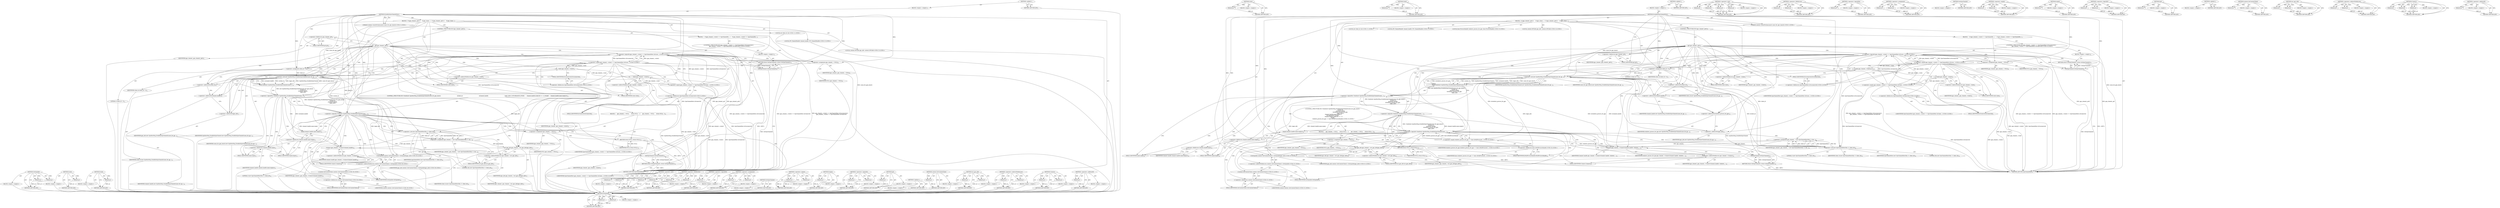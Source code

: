 digraph "&lt;operator&gt;.addressOf" {
vulnerable_202 [label=<(METHOD,SetGpuInfo)>];
vulnerable_203 [label=<(PARAM,p1)>];
vulnerable_204 [label=<(PARAM,p2)>];
vulnerable_205 [label=<(BLOCK,&lt;empty&gt;,&lt;empty&gt;)>];
vulnerable_206 [label=<(METHOD_RETURN,ANY)>];
vulnerable_157 [label=<(METHOD,state)>];
vulnerable_158 [label=<(PARAM,p1)>];
vulnerable_159 [label=<(BLOCK,&lt;empty&gt;,&lt;empty&gt;)>];
vulnerable_160 [label=<(METHOD_RETURN,ANY)>];
vulnerable_178 [label=<(METHOD,Send)>];
vulnerable_179 [label=<(PARAM,p1)>];
vulnerable_180 [label=<(BLOCK,&lt;empty&gt;,&lt;empty&gt;)>];
vulnerable_181 [label=<(METHOD_RETURN,ANY)>];
vulnerable_6 [label=<(METHOD,&lt;global&gt;)<SUB>1</SUB>>];
vulnerable_7 [label=<(BLOCK,&lt;empty&gt;,&lt;empty&gt;)<SUB>1</SUB>>];
vulnerable_8 [label=<(METHOD,EstablishGpuChannelSync)<SUB>1</SUB>>];
vulnerable_9 [label="<(PARAM,content::CauseForGpuLaunch cause_for_gpu_launch)<SUB>2</SUB>>"];
vulnerable_10 [label=<(BLOCK,{
  if (gpu_channel_.get()) {
    if (gpu_chann...,{
  if (gpu_channel_.get()) {
    if (gpu_chann...)<SUB>2</SUB>>];
vulnerable_11 [label=<(CONTROL_STRUCTURE,IF,if (gpu_channel_.get()))<SUB>3</SUB>>];
vulnerable_12 [label=<(get,gpu_channel_.get())<SUB>3</SUB>>];
vulnerable_13 [label=<(&lt;operator&gt;.fieldAccess,gpu_channel_.get)<SUB>3</SUB>>];
vulnerable_14 [label=<(IDENTIFIER,gpu_channel_,gpu_channel_.get())<SUB>3</SUB>>];
vulnerable_15 [label=<(FIELD_IDENTIFIER,get,get)<SUB>3</SUB>>];
vulnerable_16 [label=<(BLOCK,{
    if (gpu_channel_-&gt;state() == GpuChannelHo...,{
    if (gpu_channel_-&gt;state() == GpuChannelHo...)<SUB>3</SUB>>];
vulnerable_17 [label="<(CONTROL_STRUCTURE,IF,if (gpu_channel_-&gt;state() == GpuChannelHost::kUnconnected ||
        gpu_channel_-&gt;state() == GpuChannelHost::kConnected))<SUB>4</SUB>>"];
vulnerable_18 [label="<(&lt;operator&gt;.logicalOr,gpu_channel_-&gt;state() == GpuChannelHost::kUncon...)<SUB>4</SUB>>"];
vulnerable_19 [label="<(&lt;operator&gt;.equals,gpu_channel_-&gt;state() == GpuChannelHost::kUncon...)<SUB>4</SUB>>"];
vulnerable_20 [label=<(state,gpu_channel_-&gt;state())<SUB>4</SUB>>];
vulnerable_21 [label=<(&lt;operator&gt;.indirectFieldAccess,gpu_channel_-&gt;state)<SUB>4</SUB>>];
vulnerable_22 [label=<(IDENTIFIER,gpu_channel_,gpu_channel_-&gt;state())<SUB>4</SUB>>];
vulnerable_23 [label=<(FIELD_IDENTIFIER,state,state)<SUB>4</SUB>>];
vulnerable_24 [label="<(&lt;operator&gt;.fieldAccess,GpuChannelHost::kUnconnected)<SUB>4</SUB>>"];
vulnerable_25 [label="<(IDENTIFIER,GpuChannelHost,gpu_channel_-&gt;state() == GpuChannelHost::kUncon...)<SUB>4</SUB>>"];
vulnerable_26 [label=<(FIELD_IDENTIFIER,kUnconnected,kUnconnected)<SUB>4</SUB>>];
vulnerable_27 [label="<(&lt;operator&gt;.equals,gpu_channel_-&gt;state() == GpuChannelHost::kConne...)<SUB>5</SUB>>"];
vulnerable_28 [label=<(state,gpu_channel_-&gt;state())<SUB>5</SUB>>];
vulnerable_29 [label=<(&lt;operator&gt;.indirectFieldAccess,gpu_channel_-&gt;state)<SUB>5</SUB>>];
vulnerable_30 [label=<(IDENTIFIER,gpu_channel_,gpu_channel_-&gt;state())<SUB>5</SUB>>];
vulnerable_31 [label=<(FIELD_IDENTIFIER,state,state)<SUB>5</SUB>>];
vulnerable_32 [label="<(&lt;operator&gt;.fieldAccess,GpuChannelHost::kConnected)<SUB>5</SUB>>"];
vulnerable_33 [label="<(IDENTIFIER,GpuChannelHost,gpu_channel_-&gt;state() == GpuChannelHost::kConne...)<SUB>5</SUB>>"];
vulnerable_34 [label=<(FIELD_IDENTIFIER,kConnected,kConnected)<SUB>5</SUB>>];
vulnerable_35 [label=<(BLOCK,&lt;empty&gt;,&lt;empty&gt;)<SUB>6</SUB>>];
vulnerable_36 [label=<(RETURN,return GetGpuChannel();,return GetGpuChannel();)<SUB>6</SUB>>];
vulnerable_37 [label=<(GetGpuChannel,GetGpuChannel())<SUB>6</SUB>>];
vulnerable_38 [label=<(&lt;operator&gt;.assignment,gpu_channel_ = NULL)<SUB>8</SUB>>];
vulnerable_39 [label=<(IDENTIFIER,gpu_channel_,gpu_channel_ = NULL)<SUB>8</SUB>>];
vulnerable_40 [label=<(IDENTIFIER,NULL,gpu_channel_ = NULL)<SUB>8</SUB>>];
vulnerable_41 [label="<(LOCAL,int client_id: int)<SUB>11</SUB>>"];
vulnerable_42 [label=<(&lt;operator&gt;.assignment,client_id = 0)<SUB>11</SUB>>];
vulnerable_43 [label=<(IDENTIFIER,client_id,client_id = 0)<SUB>11</SUB>>];
vulnerable_44 [label=<(LITERAL,0,client_id = 0)<SUB>11</SUB>>];
vulnerable_45 [label="<(LOCAL,IPC.ChannelHandle channel_handle: IPC.ChannelHandle)<SUB>12</SUB>>"];
vulnerable_46 [label="<(LOCAL,base.ProcessHandle renderer_process_for_gpu: base.ProcessHandle)<SUB>13</SUB>>"];
vulnerable_47 [label="<(LOCAL,content.GPUInfo gpu_info: content.GPUInfo)<SUB>14</SUB>>"];
vulnerable_48 [label="<(CONTROL_STRUCTURE,IF,if (!Send(new GpuHostMsg_EstablishGpuChannel(cause_for_gpu_launch,
                                                &amp;client_id,
                                                &amp;channel_handle,
                                               &amp;renderer_process_for_gpu,
                                                &amp;gpu_info)) ||
      channel_handle.name.empty() ||
 #if defined(OS_POSIX)
       channel_handle.socket.fd == -1 ||
 #endif
      renderer_process_for_gpu == base::kNullProcessHandle))<SUB>15</SUB>>"];
vulnerable_49 [label=<(&lt;operator&gt;.logicalOr,!Send(new GpuHostMsg_EstablishGpuChannel(cause_...)<SUB>15</SUB>>];
vulnerable_50 [label=<(&lt;operator&gt;.logicalOr,!Send(new GpuHostMsg_EstablishGpuChannel(cause_...)<SUB>15</SUB>>];
vulnerable_51 [label=<(&lt;operator&gt;.logicalNot,!Send(new GpuHostMsg_EstablishGpuChannel(cause_...)<SUB>15</SUB>>];
vulnerable_52 [label=<(Send,Send(new GpuHostMsg_EstablishGpuChannel(cause_f...)<SUB>15</SUB>>];
vulnerable_53 [label=<(&lt;operator&gt;.new,new GpuHostMsg_EstablishGpuChannel(cause_for_gp...)<SUB>15</SUB>>];
vulnerable_54 [label=<(IDENTIFIER,GpuHostMsg_EstablishGpuChannel,new GpuHostMsg_EstablishGpuChannel(cause_for_gp...)<SUB>15</SUB>>];
vulnerable_55 [label=<(IDENTIFIER,cause_for_gpu_launch,new GpuHostMsg_EstablishGpuChannel(cause_for_gp...)<SUB>15</SUB>>];
vulnerable_56 [label=<(&lt;operator&gt;.addressOf,&amp;client_id)<SUB>16</SUB>>];
vulnerable_57 [label=<(IDENTIFIER,client_id,new GpuHostMsg_EstablishGpuChannel(cause_for_gp...)<SUB>16</SUB>>];
vulnerable_58 [label=<(&lt;operator&gt;.addressOf,&amp;channel_handle)<SUB>17</SUB>>];
vulnerable_59 [label=<(IDENTIFIER,channel_handle,new GpuHostMsg_EstablishGpuChannel(cause_for_gp...)<SUB>17</SUB>>];
vulnerable_60 [label=<(&lt;operator&gt;.addressOf,&amp;renderer_process_for_gpu)<SUB>18</SUB>>];
vulnerable_61 [label=<(IDENTIFIER,renderer_process_for_gpu,new GpuHostMsg_EstablishGpuChannel(cause_for_gp...)<SUB>18</SUB>>];
vulnerable_62 [label=<(&lt;operator&gt;.addressOf,&amp;gpu_info)<SUB>19</SUB>>];
vulnerable_63 [label=<(IDENTIFIER,gpu_info,new GpuHostMsg_EstablishGpuChannel(cause_for_gp...)<SUB>19</SUB>>];
vulnerable_64 [label=<(empty,channel_handle.name.empty())<SUB>20</SUB>>];
vulnerable_65 [label=<(&lt;operator&gt;.fieldAccess,channel_handle.name.empty)<SUB>20</SUB>>];
vulnerable_66 [label=<(&lt;operator&gt;.fieldAccess,channel_handle.name)<SUB>20</SUB>>];
vulnerable_67 [label=<(IDENTIFIER,channel_handle,channel_handle.name.empty())<SUB>20</SUB>>];
vulnerable_68 [label=<(FIELD_IDENTIFIER,name,name)<SUB>20</SUB>>];
vulnerable_69 [label=<(FIELD_IDENTIFIER,empty,empty)<SUB>20</SUB>>];
vulnerable_70 [label="<(&lt;operator&gt;.equals,renderer_process_for_gpu == base::kNullProcessH...)<SUB>24</SUB>>"];
vulnerable_71 [label="<(IDENTIFIER,renderer_process_for_gpu,renderer_process_for_gpu == base::kNullProcessH...)<SUB>24</SUB>>"];
vulnerable_72 [label="<(&lt;operator&gt;.fieldAccess,base::kNullProcessHandle)<SUB>24</SUB>>"];
vulnerable_73 [label="<(IDENTIFIER,base,renderer_process_for_gpu == base::kNullProcessH...)<SUB>24</SUB>>"];
vulnerable_74 [label=<(FIELD_IDENTIFIER,kNullProcessHandle,kNullProcessHandle)<SUB>24</SUB>>];
vulnerable_75 [label=<(BLOCK,{
     gpu_channel_ = NULL;
     return NULL;
  },{
     gpu_channel_ = NULL;
     return NULL;
  })<SUB>24</SUB>>];
vulnerable_76 [label=<(&lt;operator&gt;.assignment,gpu_channel_ = NULL)<SUB>25</SUB>>];
vulnerable_77 [label=<(IDENTIFIER,gpu_channel_,gpu_channel_ = NULL)<SUB>25</SUB>>];
vulnerable_78 [label=<(IDENTIFIER,NULL,gpu_channel_ = NULL)<SUB>25</SUB>>];
vulnerable_79 [label=<(RETURN,return NULL;,return NULL;)<SUB>26</SUB>>];
vulnerable_80 [label=<(IDENTIFIER,NULL,return NULL;)<SUB>26</SUB>>];
vulnerable_81 [label=<(&lt;operator&gt;.assignment,gpu_channel_ = new GpuChannelHost(this, 0, clie...)<SUB>29</SUB>>];
vulnerable_82 [label=<(IDENTIFIER,gpu_channel_,gpu_channel_ = new GpuChannelHost(this, 0, clie...)<SUB>29</SUB>>];
vulnerable_83 [label=<(&lt;operator&gt;.new,new GpuChannelHost(this, 0, client_id))<SUB>29</SUB>>];
vulnerable_84 [label=<(IDENTIFIER,GpuChannelHost,new GpuChannelHost(this, 0, client_id))<SUB>29</SUB>>];
vulnerable_85 [label=<(LITERAL,this,new GpuChannelHost(this, 0, client_id))<SUB>29</SUB>>];
vulnerable_86 [label=<(LITERAL,0,new GpuChannelHost(this, 0, client_id))<SUB>29</SUB>>];
vulnerable_87 [label=<(IDENTIFIER,client_id,new GpuChannelHost(this, 0, client_id))<SUB>29</SUB>>];
vulnerable_88 [label=<(set_gpu_info,gpu_channel_-&gt;set_gpu_info(gpu_info))<SUB>30</SUB>>];
vulnerable_89 [label=<(&lt;operator&gt;.indirectFieldAccess,gpu_channel_-&gt;set_gpu_info)<SUB>30</SUB>>];
vulnerable_90 [label=<(IDENTIFIER,gpu_channel_,gpu_channel_-&gt;set_gpu_info(gpu_info))<SUB>30</SUB>>];
vulnerable_91 [label=<(FIELD_IDENTIFIER,set_gpu_info,set_gpu_info)<SUB>30</SUB>>];
vulnerable_92 [label=<(IDENTIFIER,gpu_info,gpu_channel_-&gt;set_gpu_info(gpu_info))<SUB>30</SUB>>];
vulnerable_93 [label="<(SetGpuInfo,content::GetContentClient()-&gt;SetGpuInfo(gpu_info))<SUB>31</SUB>>"];
vulnerable_94 [label="<(&lt;operator&gt;.indirectFieldAccess,content::GetContentClient()-&gt;SetGpuInfo)<SUB>31</SUB>>"];
vulnerable_95 [label="<(content.GetContentClient,content::GetContentClient())<SUB>31</SUB>>"];
vulnerable_96 [label="<(&lt;operator&gt;.fieldAccess,content::GetContentClient)<SUB>31</SUB>>"];
vulnerable_97 [label="<(IDENTIFIER,content,content::GetContentClient())<SUB>31</SUB>>"];
vulnerable_98 [label=<(FIELD_IDENTIFIER,GetContentClient,GetContentClient)<SUB>31</SUB>>];
vulnerable_99 [label=<(FIELD_IDENTIFIER,SetGpuInfo,SetGpuInfo)<SUB>31</SUB>>];
vulnerable_100 [label="<(IDENTIFIER,gpu_info,content::GetContentClient()-&gt;SetGpuInfo(gpu_info))<SUB>31</SUB>>"];
vulnerable_101 [label=<(Connect,gpu_channel_-&gt;Connect(channel_handle, renderer_...)<SUB>33</SUB>>];
vulnerable_102 [label=<(&lt;operator&gt;.indirectFieldAccess,gpu_channel_-&gt;Connect)<SUB>33</SUB>>];
vulnerable_103 [label=<(IDENTIFIER,gpu_channel_,gpu_channel_-&gt;Connect(channel_handle, renderer_...)<SUB>33</SUB>>];
vulnerable_104 [label=<(FIELD_IDENTIFIER,Connect,Connect)<SUB>33</SUB>>];
vulnerable_105 [label=<(IDENTIFIER,channel_handle,gpu_channel_-&gt;Connect(channel_handle, renderer_...)<SUB>33</SUB>>];
vulnerable_106 [label=<(IDENTIFIER,renderer_process_for_gpu,gpu_channel_-&gt;Connect(channel_handle, renderer_...)<SUB>33</SUB>>];
vulnerable_107 [label=<(RETURN,return GetGpuChannel();,return GetGpuChannel();)<SUB>35</SUB>>];
vulnerable_108 [label=<(GetGpuChannel,GetGpuChannel())<SUB>35</SUB>>];
vulnerable_109 [label=<(METHOD_RETURN,GpuChannelHost)<SUB>1</SUB>>];
vulnerable_111 [label=<(METHOD_RETURN,ANY)<SUB>1</SUB>>];
vulnerable_182 [label=<(METHOD,&lt;operator&gt;.new)>];
vulnerable_183 [label=<(PARAM,p1)>];
vulnerable_184 [label=<(PARAM,p2)>];
vulnerable_185 [label=<(PARAM,p3)>];
vulnerable_186 [label=<(PARAM,p4)>];
vulnerable_187 [label=<(BLOCK,&lt;empty&gt;,&lt;empty&gt;)>];
vulnerable_188 [label=<(METHOD_RETURN,ANY)>];
vulnerable_142 [label=<(METHOD,&lt;operator&gt;.fieldAccess)>];
vulnerable_143 [label=<(PARAM,p1)>];
vulnerable_144 [label=<(PARAM,p2)>];
vulnerable_145 [label=<(BLOCK,&lt;empty&gt;,&lt;empty&gt;)>];
vulnerable_146 [label=<(METHOD_RETURN,ANY)>];
vulnerable_174 [label=<(METHOD,&lt;operator&gt;.logicalNot)>];
vulnerable_175 [label=<(PARAM,p1)>];
vulnerable_176 [label=<(BLOCK,&lt;empty&gt;,&lt;empty&gt;)>];
vulnerable_177 [label=<(METHOD_RETURN,ANY)>];
vulnerable_169 [label=<(METHOD,&lt;operator&gt;.assignment)>];
vulnerable_170 [label=<(PARAM,p1)>];
vulnerable_171 [label=<(PARAM,p2)>];
vulnerable_172 [label=<(BLOCK,&lt;empty&gt;,&lt;empty&gt;)>];
vulnerable_173 [label=<(METHOD_RETURN,ANY)>];
vulnerable_166 [label=<(METHOD,GetGpuChannel)>];
vulnerable_167 [label=<(BLOCK,&lt;empty&gt;,&lt;empty&gt;)>];
vulnerable_168 [label=<(METHOD_RETURN,ANY)>];
vulnerable_152 [label=<(METHOD,&lt;operator&gt;.equals)>];
vulnerable_153 [label=<(PARAM,p1)>];
vulnerable_154 [label=<(PARAM,p2)>];
vulnerable_155 [label=<(BLOCK,&lt;empty&gt;,&lt;empty&gt;)>];
vulnerable_156 [label=<(METHOD_RETURN,ANY)>];
vulnerable_193 [label=<(METHOD,empty)>];
vulnerable_194 [label=<(PARAM,p1)>];
vulnerable_195 [label=<(BLOCK,&lt;empty&gt;,&lt;empty&gt;)>];
vulnerable_196 [label=<(METHOD_RETURN,ANY)>];
vulnerable_147 [label=<(METHOD,&lt;operator&gt;.logicalOr)>];
vulnerable_148 [label=<(PARAM,p1)>];
vulnerable_149 [label=<(PARAM,p2)>];
vulnerable_150 [label=<(BLOCK,&lt;empty&gt;,&lt;empty&gt;)>];
vulnerable_151 [label=<(METHOD_RETURN,ANY)>];
vulnerable_138 [label=<(METHOD,get)>];
vulnerable_139 [label=<(PARAM,p1)>];
vulnerable_140 [label=<(BLOCK,&lt;empty&gt;,&lt;empty&gt;)>];
vulnerable_141 [label=<(METHOD_RETURN,ANY)>];
vulnerable_132 [label=<(METHOD,&lt;global&gt;)<SUB>1</SUB>>];
vulnerable_133 [label=<(BLOCK,&lt;empty&gt;,&lt;empty&gt;)>];
vulnerable_134 [label=<(METHOD_RETURN,ANY)>];
vulnerable_207 [label=<(METHOD,content.GetContentClient)>];
vulnerable_208 [label=<(PARAM,p1)>];
vulnerable_209 [label=<(BLOCK,&lt;empty&gt;,&lt;empty&gt;)>];
vulnerable_210 [label=<(METHOD_RETURN,ANY)>];
vulnerable_197 [label=<(METHOD,set_gpu_info)>];
vulnerable_198 [label=<(PARAM,p1)>];
vulnerable_199 [label=<(PARAM,p2)>];
vulnerable_200 [label=<(BLOCK,&lt;empty&gt;,&lt;empty&gt;)>];
vulnerable_201 [label=<(METHOD_RETURN,ANY)>];
vulnerable_161 [label=<(METHOD,&lt;operator&gt;.indirectFieldAccess)>];
vulnerable_162 [label=<(PARAM,p1)>];
vulnerable_163 [label=<(PARAM,p2)>];
vulnerable_164 [label=<(BLOCK,&lt;empty&gt;,&lt;empty&gt;)>];
vulnerable_165 [label=<(METHOD_RETURN,ANY)>];
vulnerable_211 [label=<(METHOD,Connect)>];
vulnerable_212 [label=<(PARAM,p1)>];
vulnerable_213 [label=<(PARAM,p2)>];
vulnerable_214 [label=<(PARAM,p3)>];
vulnerable_215 [label=<(BLOCK,&lt;empty&gt;,&lt;empty&gt;)>];
vulnerable_216 [label=<(METHOD_RETURN,ANY)>];
vulnerable_189 [label=<(METHOD,&lt;operator&gt;.addressOf)>];
vulnerable_190 [label=<(PARAM,p1)>];
vulnerable_191 [label=<(BLOCK,&lt;empty&gt;,&lt;empty&gt;)>];
vulnerable_192 [label=<(METHOD_RETURN,ANY)>];
fixed_190 [label=<(METHOD,SetGpuInfo)>];
fixed_191 [label=<(PARAM,p1)>];
fixed_192 [label=<(PARAM,p2)>];
fixed_193 [label=<(BLOCK,&lt;empty&gt;,&lt;empty&gt;)>];
fixed_194 [label=<(METHOD_RETURN,ANY)>];
fixed_145 [label=<(METHOD,state)>];
fixed_146 [label=<(PARAM,p1)>];
fixed_147 [label=<(BLOCK,&lt;empty&gt;,&lt;empty&gt;)>];
fixed_148 [label=<(METHOD_RETURN,ANY)>];
fixed_166 [label=<(METHOD,Send)>];
fixed_167 [label=<(PARAM,p1)>];
fixed_168 [label=<(BLOCK,&lt;empty&gt;,&lt;empty&gt;)>];
fixed_169 [label=<(METHOD_RETURN,ANY)>];
fixed_6 [label=<(METHOD,&lt;global&gt;)<SUB>1</SUB>>];
fixed_7 [label=<(BLOCK,&lt;empty&gt;,&lt;empty&gt;)<SUB>1</SUB>>];
fixed_8 [label=<(METHOD,EstablishGpuChannelSync)<SUB>1</SUB>>];
fixed_9 [label="<(PARAM,content::CauseForGpuLaunch cause_for_gpu_launch)<SUB>2</SUB>>"];
fixed_10 [label=<(BLOCK,{
  if (gpu_channel_.get()) {
    if (gpu_chann...,{
  if (gpu_channel_.get()) {
    if (gpu_chann...)<SUB>2</SUB>>];
fixed_11 [label=<(CONTROL_STRUCTURE,IF,if (gpu_channel_.get()))<SUB>3</SUB>>];
fixed_12 [label=<(get,gpu_channel_.get())<SUB>3</SUB>>];
fixed_13 [label=<(&lt;operator&gt;.fieldAccess,gpu_channel_.get)<SUB>3</SUB>>];
fixed_14 [label=<(IDENTIFIER,gpu_channel_,gpu_channel_.get())<SUB>3</SUB>>];
fixed_15 [label=<(FIELD_IDENTIFIER,get,get)<SUB>3</SUB>>];
fixed_16 [label=<(BLOCK,{
    if (gpu_channel_-&gt;state() == GpuChannelHo...,{
    if (gpu_channel_-&gt;state() == GpuChannelHo...)<SUB>3</SUB>>];
fixed_17 [label="<(CONTROL_STRUCTURE,IF,if (gpu_channel_-&gt;state() == GpuChannelHost::kUnconnected ||
        gpu_channel_-&gt;state() == GpuChannelHost::kConnected))<SUB>4</SUB>>"];
fixed_18 [label="<(&lt;operator&gt;.logicalOr,gpu_channel_-&gt;state() == GpuChannelHost::kUncon...)<SUB>4</SUB>>"];
fixed_19 [label="<(&lt;operator&gt;.equals,gpu_channel_-&gt;state() == GpuChannelHost::kUncon...)<SUB>4</SUB>>"];
fixed_20 [label=<(state,gpu_channel_-&gt;state())<SUB>4</SUB>>];
fixed_21 [label=<(&lt;operator&gt;.indirectFieldAccess,gpu_channel_-&gt;state)<SUB>4</SUB>>];
fixed_22 [label=<(IDENTIFIER,gpu_channel_,gpu_channel_-&gt;state())<SUB>4</SUB>>];
fixed_23 [label=<(FIELD_IDENTIFIER,state,state)<SUB>4</SUB>>];
fixed_24 [label="<(&lt;operator&gt;.fieldAccess,GpuChannelHost::kUnconnected)<SUB>4</SUB>>"];
fixed_25 [label="<(IDENTIFIER,GpuChannelHost,gpu_channel_-&gt;state() == GpuChannelHost::kUncon...)<SUB>4</SUB>>"];
fixed_26 [label=<(FIELD_IDENTIFIER,kUnconnected,kUnconnected)<SUB>4</SUB>>];
fixed_27 [label="<(&lt;operator&gt;.equals,gpu_channel_-&gt;state() == GpuChannelHost::kConne...)<SUB>5</SUB>>"];
fixed_28 [label=<(state,gpu_channel_-&gt;state())<SUB>5</SUB>>];
fixed_29 [label=<(&lt;operator&gt;.indirectFieldAccess,gpu_channel_-&gt;state)<SUB>5</SUB>>];
fixed_30 [label=<(IDENTIFIER,gpu_channel_,gpu_channel_-&gt;state())<SUB>5</SUB>>];
fixed_31 [label=<(FIELD_IDENTIFIER,state,state)<SUB>5</SUB>>];
fixed_32 [label="<(&lt;operator&gt;.fieldAccess,GpuChannelHost::kConnected)<SUB>5</SUB>>"];
fixed_33 [label="<(IDENTIFIER,GpuChannelHost,gpu_channel_-&gt;state() == GpuChannelHost::kConne...)<SUB>5</SUB>>"];
fixed_34 [label=<(FIELD_IDENTIFIER,kConnected,kConnected)<SUB>5</SUB>>];
fixed_35 [label=<(BLOCK,&lt;empty&gt;,&lt;empty&gt;)<SUB>6</SUB>>];
fixed_36 [label=<(RETURN,return GetGpuChannel();,return GetGpuChannel();)<SUB>6</SUB>>];
fixed_37 [label=<(GetGpuChannel,GetGpuChannel())<SUB>6</SUB>>];
fixed_38 [label=<(&lt;operator&gt;.assignment,gpu_channel_ = NULL)<SUB>8</SUB>>];
fixed_39 [label=<(IDENTIFIER,gpu_channel_,gpu_channel_ = NULL)<SUB>8</SUB>>];
fixed_40 [label=<(IDENTIFIER,NULL,gpu_channel_ = NULL)<SUB>8</SUB>>];
fixed_41 [label="<(LOCAL,int client_id: int)<SUB>11</SUB>>"];
fixed_42 [label=<(&lt;operator&gt;.assignment,client_id = 0)<SUB>11</SUB>>];
fixed_43 [label=<(IDENTIFIER,client_id,client_id = 0)<SUB>11</SUB>>];
fixed_44 [label=<(LITERAL,0,client_id = 0)<SUB>11</SUB>>];
fixed_45 [label="<(LOCAL,IPC.ChannelHandle channel_handle: IPC.ChannelHandle)<SUB>12</SUB>>"];
fixed_46 [label="<(LOCAL,content.GPUInfo gpu_info: content.GPUInfo)<SUB>13</SUB>>"];
fixed_47 [label=<(CONTROL_STRUCTURE,IF,if (!Send(new GpuHostMsg_EstablishGpuChannel(cause_for_gpu_launch,
                                                &amp;client_id,
                                                &amp;channel_handle,
                                                &amp;gpu_info)) ||
 #if defined(OS_POSIX)
       channel_handle.socket.fd == -1 ||
 #endif
      channel_handle.name.empty()))<SUB>14</SUB>>];
fixed_48 [label=<(&lt;operator&gt;.logicalOr,!Send(new GpuHostMsg_EstablishGpuChannel(cause_...)<SUB>14</SUB>>];
fixed_49 [label=<(&lt;operator&gt;.logicalNot,!Send(new GpuHostMsg_EstablishGpuChannel(cause_...)<SUB>14</SUB>>];
fixed_50 [label=<(Send,Send(new GpuHostMsg_EstablishGpuChannel(cause_f...)<SUB>14</SUB>>];
fixed_51 [label=<(&lt;operator&gt;.new,new GpuHostMsg_EstablishGpuChannel(cause_for_gp...)<SUB>14</SUB>>];
fixed_52 [label=<(IDENTIFIER,GpuHostMsg_EstablishGpuChannel,new GpuHostMsg_EstablishGpuChannel(cause_for_gp...)<SUB>14</SUB>>];
fixed_53 [label=<(IDENTIFIER,cause_for_gpu_launch,new GpuHostMsg_EstablishGpuChannel(cause_for_gp...)<SUB>14</SUB>>];
fixed_54 [label=<(&lt;operator&gt;.addressOf,&amp;client_id)<SUB>15</SUB>>];
fixed_55 [label=<(IDENTIFIER,client_id,new GpuHostMsg_EstablishGpuChannel(cause_for_gp...)<SUB>15</SUB>>];
fixed_56 [label=<(&lt;operator&gt;.addressOf,&amp;channel_handle)<SUB>16</SUB>>];
fixed_57 [label=<(IDENTIFIER,channel_handle,new GpuHostMsg_EstablishGpuChannel(cause_for_gp...)<SUB>16</SUB>>];
fixed_58 [label=<(&lt;operator&gt;.addressOf,&amp;gpu_info)<SUB>17</SUB>>];
fixed_59 [label=<(IDENTIFIER,gpu_info,new GpuHostMsg_EstablishGpuChannel(cause_for_gp...)<SUB>17</SUB>>];
fixed_60 [label=<(empty,channel_handle.name.empty())<SUB>21</SUB>>];
fixed_61 [label=<(&lt;operator&gt;.fieldAccess,channel_handle.name.empty)<SUB>21</SUB>>];
fixed_62 [label=<(&lt;operator&gt;.fieldAccess,channel_handle.name)<SUB>21</SUB>>];
fixed_63 [label=<(IDENTIFIER,channel_handle,channel_handle.name.empty())<SUB>21</SUB>>];
fixed_64 [label=<(FIELD_IDENTIFIER,name,name)<SUB>21</SUB>>];
fixed_65 [label=<(FIELD_IDENTIFIER,empty,empty)<SUB>21</SUB>>];
fixed_66 [label=<(BLOCK,{
     gpu_channel_ = NULL;
     return NULL;
  },{
     gpu_channel_ = NULL;
     return NULL;
  })<SUB>21</SUB>>];
fixed_67 [label=<(&lt;operator&gt;.assignment,gpu_channel_ = NULL)<SUB>22</SUB>>];
fixed_68 [label=<(IDENTIFIER,gpu_channel_,gpu_channel_ = NULL)<SUB>22</SUB>>];
fixed_69 [label=<(IDENTIFIER,NULL,gpu_channel_ = NULL)<SUB>22</SUB>>];
fixed_70 [label=<(RETURN,return NULL;,return NULL;)<SUB>23</SUB>>];
fixed_71 [label=<(IDENTIFIER,NULL,return NULL;)<SUB>23</SUB>>];
fixed_72 [label=<(&lt;operator&gt;.assignment,gpu_channel_ = new GpuChannelHost(this, 0, clie...)<SUB>26</SUB>>];
fixed_73 [label=<(IDENTIFIER,gpu_channel_,gpu_channel_ = new GpuChannelHost(this, 0, clie...)<SUB>26</SUB>>];
fixed_74 [label=<(&lt;operator&gt;.new,new GpuChannelHost(this, 0, client_id))<SUB>26</SUB>>];
fixed_75 [label=<(IDENTIFIER,GpuChannelHost,new GpuChannelHost(this, 0, client_id))<SUB>26</SUB>>];
fixed_76 [label=<(LITERAL,this,new GpuChannelHost(this, 0, client_id))<SUB>26</SUB>>];
fixed_77 [label=<(LITERAL,0,new GpuChannelHost(this, 0, client_id))<SUB>26</SUB>>];
fixed_78 [label=<(IDENTIFIER,client_id,new GpuChannelHost(this, 0, client_id))<SUB>26</SUB>>];
fixed_79 [label=<(set_gpu_info,gpu_channel_-&gt;set_gpu_info(gpu_info))<SUB>27</SUB>>];
fixed_80 [label=<(&lt;operator&gt;.indirectFieldAccess,gpu_channel_-&gt;set_gpu_info)<SUB>27</SUB>>];
fixed_81 [label=<(IDENTIFIER,gpu_channel_,gpu_channel_-&gt;set_gpu_info(gpu_info))<SUB>27</SUB>>];
fixed_82 [label=<(FIELD_IDENTIFIER,set_gpu_info,set_gpu_info)<SUB>27</SUB>>];
fixed_83 [label=<(IDENTIFIER,gpu_info,gpu_channel_-&gt;set_gpu_info(gpu_info))<SUB>27</SUB>>];
fixed_84 [label="<(SetGpuInfo,content::GetContentClient()-&gt;SetGpuInfo(gpu_info))<SUB>28</SUB>>"];
fixed_85 [label="<(&lt;operator&gt;.indirectFieldAccess,content::GetContentClient()-&gt;SetGpuInfo)<SUB>28</SUB>>"];
fixed_86 [label="<(content.GetContentClient,content::GetContentClient())<SUB>28</SUB>>"];
fixed_87 [label="<(&lt;operator&gt;.fieldAccess,content::GetContentClient)<SUB>28</SUB>>"];
fixed_88 [label="<(IDENTIFIER,content,content::GetContentClient())<SUB>28</SUB>>"];
fixed_89 [label=<(FIELD_IDENTIFIER,GetContentClient,GetContentClient)<SUB>28</SUB>>];
fixed_90 [label=<(FIELD_IDENTIFIER,SetGpuInfo,SetGpuInfo)<SUB>28</SUB>>];
fixed_91 [label="<(IDENTIFIER,gpu_info,content::GetContentClient()-&gt;SetGpuInfo(gpu_info))<SUB>28</SUB>>"];
fixed_92 [label=<(Connect,gpu_channel_-&gt;Connect(channel_handle))<SUB>30</SUB>>];
fixed_93 [label=<(&lt;operator&gt;.indirectFieldAccess,gpu_channel_-&gt;Connect)<SUB>30</SUB>>];
fixed_94 [label=<(IDENTIFIER,gpu_channel_,gpu_channel_-&gt;Connect(channel_handle))<SUB>30</SUB>>];
fixed_95 [label=<(FIELD_IDENTIFIER,Connect,Connect)<SUB>30</SUB>>];
fixed_96 [label=<(IDENTIFIER,channel_handle,gpu_channel_-&gt;Connect(channel_handle))<SUB>30</SUB>>];
fixed_97 [label=<(RETURN,return GetGpuChannel();,return GetGpuChannel();)<SUB>32</SUB>>];
fixed_98 [label=<(GetGpuChannel,GetGpuChannel())<SUB>32</SUB>>];
fixed_99 [label=<(METHOD_RETURN,GpuChannelHost)<SUB>1</SUB>>];
fixed_101 [label=<(METHOD_RETURN,ANY)<SUB>1</SUB>>];
fixed_170 [label=<(METHOD,&lt;operator&gt;.new)>];
fixed_171 [label=<(PARAM,p1)>];
fixed_172 [label=<(PARAM,p2)>];
fixed_173 [label=<(PARAM,p3)>];
fixed_174 [label=<(PARAM,p4)>];
fixed_175 [label=<(BLOCK,&lt;empty&gt;,&lt;empty&gt;)>];
fixed_176 [label=<(METHOD_RETURN,ANY)>];
fixed_130 [label=<(METHOD,&lt;operator&gt;.fieldAccess)>];
fixed_131 [label=<(PARAM,p1)>];
fixed_132 [label=<(PARAM,p2)>];
fixed_133 [label=<(BLOCK,&lt;empty&gt;,&lt;empty&gt;)>];
fixed_134 [label=<(METHOD_RETURN,ANY)>];
fixed_162 [label=<(METHOD,&lt;operator&gt;.logicalNot)>];
fixed_163 [label=<(PARAM,p1)>];
fixed_164 [label=<(BLOCK,&lt;empty&gt;,&lt;empty&gt;)>];
fixed_165 [label=<(METHOD_RETURN,ANY)>];
fixed_157 [label=<(METHOD,&lt;operator&gt;.assignment)>];
fixed_158 [label=<(PARAM,p1)>];
fixed_159 [label=<(PARAM,p2)>];
fixed_160 [label=<(BLOCK,&lt;empty&gt;,&lt;empty&gt;)>];
fixed_161 [label=<(METHOD_RETURN,ANY)>];
fixed_154 [label=<(METHOD,GetGpuChannel)>];
fixed_155 [label=<(BLOCK,&lt;empty&gt;,&lt;empty&gt;)>];
fixed_156 [label=<(METHOD_RETURN,ANY)>];
fixed_140 [label=<(METHOD,&lt;operator&gt;.equals)>];
fixed_141 [label=<(PARAM,p1)>];
fixed_142 [label=<(PARAM,p2)>];
fixed_143 [label=<(BLOCK,&lt;empty&gt;,&lt;empty&gt;)>];
fixed_144 [label=<(METHOD_RETURN,ANY)>];
fixed_181 [label=<(METHOD,empty)>];
fixed_182 [label=<(PARAM,p1)>];
fixed_183 [label=<(BLOCK,&lt;empty&gt;,&lt;empty&gt;)>];
fixed_184 [label=<(METHOD_RETURN,ANY)>];
fixed_135 [label=<(METHOD,&lt;operator&gt;.logicalOr)>];
fixed_136 [label=<(PARAM,p1)>];
fixed_137 [label=<(PARAM,p2)>];
fixed_138 [label=<(BLOCK,&lt;empty&gt;,&lt;empty&gt;)>];
fixed_139 [label=<(METHOD_RETURN,ANY)>];
fixed_126 [label=<(METHOD,get)>];
fixed_127 [label=<(PARAM,p1)>];
fixed_128 [label=<(BLOCK,&lt;empty&gt;,&lt;empty&gt;)>];
fixed_129 [label=<(METHOD_RETURN,ANY)>];
fixed_120 [label=<(METHOD,&lt;global&gt;)<SUB>1</SUB>>];
fixed_121 [label=<(BLOCK,&lt;empty&gt;,&lt;empty&gt;)>];
fixed_122 [label=<(METHOD_RETURN,ANY)>];
fixed_195 [label=<(METHOD,content.GetContentClient)>];
fixed_196 [label=<(PARAM,p1)>];
fixed_197 [label=<(BLOCK,&lt;empty&gt;,&lt;empty&gt;)>];
fixed_198 [label=<(METHOD_RETURN,ANY)>];
fixed_185 [label=<(METHOD,set_gpu_info)>];
fixed_186 [label=<(PARAM,p1)>];
fixed_187 [label=<(PARAM,p2)>];
fixed_188 [label=<(BLOCK,&lt;empty&gt;,&lt;empty&gt;)>];
fixed_189 [label=<(METHOD_RETURN,ANY)>];
fixed_149 [label=<(METHOD,&lt;operator&gt;.indirectFieldAccess)>];
fixed_150 [label=<(PARAM,p1)>];
fixed_151 [label=<(PARAM,p2)>];
fixed_152 [label=<(BLOCK,&lt;empty&gt;,&lt;empty&gt;)>];
fixed_153 [label=<(METHOD_RETURN,ANY)>];
fixed_199 [label=<(METHOD,Connect)>];
fixed_200 [label=<(PARAM,p1)>];
fixed_201 [label=<(PARAM,p2)>];
fixed_202 [label=<(BLOCK,&lt;empty&gt;,&lt;empty&gt;)>];
fixed_203 [label=<(METHOD_RETURN,ANY)>];
fixed_177 [label=<(METHOD,&lt;operator&gt;.addressOf)>];
fixed_178 [label=<(PARAM,p1)>];
fixed_179 [label=<(BLOCK,&lt;empty&gt;,&lt;empty&gt;)>];
fixed_180 [label=<(METHOD_RETURN,ANY)>];
vulnerable_202 -> vulnerable_203  [key=0, label="AST: "];
vulnerable_202 -> vulnerable_203  [key=1, label="DDG: "];
vulnerable_202 -> vulnerable_205  [key=0, label="AST: "];
vulnerable_202 -> vulnerable_204  [key=0, label="AST: "];
vulnerable_202 -> vulnerable_204  [key=1, label="DDG: "];
vulnerable_202 -> vulnerable_206  [key=0, label="AST: "];
vulnerable_202 -> vulnerable_206  [key=1, label="CFG: "];
vulnerable_203 -> vulnerable_206  [key=0, label="DDG: p1"];
vulnerable_204 -> vulnerable_206  [key=0, label="DDG: p2"];
vulnerable_157 -> vulnerable_158  [key=0, label="AST: "];
vulnerable_157 -> vulnerable_158  [key=1, label="DDG: "];
vulnerable_157 -> vulnerable_159  [key=0, label="AST: "];
vulnerable_157 -> vulnerable_160  [key=0, label="AST: "];
vulnerable_157 -> vulnerable_160  [key=1, label="CFG: "];
vulnerable_158 -> vulnerable_160  [key=0, label="DDG: p1"];
vulnerable_178 -> vulnerable_179  [key=0, label="AST: "];
vulnerable_178 -> vulnerable_179  [key=1, label="DDG: "];
vulnerable_178 -> vulnerable_180  [key=0, label="AST: "];
vulnerable_178 -> vulnerable_181  [key=0, label="AST: "];
vulnerable_178 -> vulnerable_181  [key=1, label="CFG: "];
vulnerable_179 -> vulnerable_181  [key=0, label="DDG: p1"];
vulnerable_6 -> vulnerable_7  [key=0, label="AST: "];
vulnerable_6 -> vulnerable_111  [key=0, label="AST: "];
vulnerable_6 -> vulnerable_111  [key=1, label="CFG: "];
vulnerable_7 -> vulnerable_8  [key=0, label="AST: "];
vulnerable_8 -> vulnerable_9  [key=0, label="AST: "];
vulnerable_8 -> vulnerable_9  [key=1, label="DDG: "];
vulnerable_8 -> vulnerable_10  [key=0, label="AST: "];
vulnerable_8 -> vulnerable_109  [key=0, label="AST: "];
vulnerable_8 -> vulnerable_15  [key=0, label="CFG: "];
vulnerable_8 -> vulnerable_42  [key=0, label="DDG: "];
vulnerable_8 -> vulnerable_88  [key=0, label="DDG: "];
vulnerable_8 -> vulnerable_93  [key=0, label="DDG: "];
vulnerable_8 -> vulnerable_101  [key=0, label="DDG: "];
vulnerable_8 -> vulnerable_108  [key=0, label="DDG: "];
vulnerable_8 -> vulnerable_38  [key=0, label="DDG: "];
vulnerable_8 -> vulnerable_76  [key=0, label="DDG: "];
vulnerable_8 -> vulnerable_83  [key=0, label="DDG: "];
vulnerable_8 -> vulnerable_70  [key=0, label="DDG: "];
vulnerable_8 -> vulnerable_80  [key=0, label="DDG: "];
vulnerable_8 -> vulnerable_37  [key=0, label="DDG: "];
vulnerable_8 -> vulnerable_53  [key=0, label="DDG: "];
vulnerable_9 -> vulnerable_109  [key=0, label="DDG: cause_for_gpu_launch"];
vulnerable_9 -> vulnerable_53  [key=0, label="DDG: cause_for_gpu_launch"];
vulnerable_10 -> vulnerable_11  [key=0, label="AST: "];
vulnerable_10 -> vulnerable_41  [key=0, label="AST: "];
vulnerable_10 -> vulnerable_42  [key=0, label="AST: "];
vulnerable_10 -> vulnerable_45  [key=0, label="AST: "];
vulnerable_10 -> vulnerable_46  [key=0, label="AST: "];
vulnerable_10 -> vulnerable_47  [key=0, label="AST: "];
vulnerable_10 -> vulnerable_48  [key=0, label="AST: "];
vulnerable_10 -> vulnerable_81  [key=0, label="AST: "];
vulnerable_10 -> vulnerable_88  [key=0, label="AST: "];
vulnerable_10 -> vulnerable_93  [key=0, label="AST: "];
vulnerable_10 -> vulnerable_101  [key=0, label="AST: "];
vulnerable_10 -> vulnerable_107  [key=0, label="AST: "];
vulnerable_11 -> vulnerable_12  [key=0, label="AST: "];
vulnerable_11 -> vulnerable_16  [key=0, label="AST: "];
vulnerable_12 -> vulnerable_13  [key=0, label="AST: "];
vulnerable_12 -> vulnerable_23  [key=0, label="CFG: "];
vulnerable_12 -> vulnerable_23  [key=1, label="CDG: "];
vulnerable_12 -> vulnerable_42  [key=0, label="CFG: "];
vulnerable_12 -> vulnerable_42  [key=1, label="CDG: "];
vulnerable_12 -> vulnerable_109  [key=0, label="DDG: gpu_channel_.get"];
vulnerable_12 -> vulnerable_109  [key=1, label="DDG: gpu_channel_.get()"];
vulnerable_12 -> vulnerable_21  [key=0, label="CDG: "];
vulnerable_12 -> vulnerable_49  [key=0, label="CDG: "];
vulnerable_12 -> vulnerable_60  [key=0, label="CDG: "];
vulnerable_12 -> vulnerable_26  [key=0, label="CDG: "];
vulnerable_12 -> vulnerable_51  [key=0, label="CDG: "];
vulnerable_12 -> vulnerable_19  [key=0, label="CDG: "];
vulnerable_12 -> vulnerable_52  [key=0, label="CDG: "];
vulnerable_12 -> vulnerable_20  [key=0, label="CDG: "];
vulnerable_12 -> vulnerable_56  [key=0, label="CDG: "];
vulnerable_12 -> vulnerable_18  [key=0, label="CDG: "];
vulnerable_12 -> vulnerable_50  [key=0, label="CDG: "];
vulnerable_12 -> vulnerable_24  [key=0, label="CDG: "];
vulnerable_12 -> vulnerable_58  [key=0, label="CDG: "];
vulnerable_12 -> vulnerable_53  [key=0, label="CDG: "];
vulnerable_12 -> vulnerable_62  [key=0, label="CDG: "];
vulnerable_13 -> vulnerable_14  [key=0, label="AST: "];
vulnerable_13 -> vulnerable_15  [key=0, label="AST: "];
vulnerable_13 -> vulnerable_12  [key=0, label="CFG: "];
vulnerable_15 -> vulnerable_13  [key=0, label="CFG: "];
vulnerable_16 -> vulnerable_17  [key=0, label="AST: "];
vulnerable_16 -> vulnerable_38  [key=0, label="AST: "];
vulnerable_17 -> vulnerable_18  [key=0, label="AST: "];
vulnerable_17 -> vulnerable_35  [key=0, label="AST: "];
vulnerable_18 -> vulnerable_19  [key=0, label="AST: "];
vulnerable_18 -> vulnerable_27  [key=0, label="AST: "];
vulnerable_18 -> vulnerable_37  [key=0, label="CFG: "];
vulnerable_18 -> vulnerable_37  [key=1, label="CDG: "];
vulnerable_18 -> vulnerable_38  [key=0, label="CFG: "];
vulnerable_18 -> vulnerable_38  [key=1, label="CDG: "];
vulnerable_18 -> vulnerable_109  [key=0, label="DDG: gpu_channel_-&gt;state() == GpuChannelHost::kUnconnected"];
vulnerable_18 -> vulnerable_109  [key=1, label="DDG: gpu_channel_-&gt;state() == GpuChannelHost::kConnected"];
vulnerable_18 -> vulnerable_109  [key=2, label="DDG: gpu_channel_-&gt;state() == GpuChannelHost::kUnconnected ||
        gpu_channel_-&gt;state() == GpuChannelHost::kConnected"];
vulnerable_18 -> vulnerable_49  [key=0, label="CDG: "];
vulnerable_18 -> vulnerable_60  [key=0, label="CDG: "];
vulnerable_18 -> vulnerable_42  [key=0, label="CDG: "];
vulnerable_18 -> vulnerable_51  [key=0, label="CDG: "];
vulnerable_18 -> vulnerable_52  [key=0, label="CDG: "];
vulnerable_18 -> vulnerable_56  [key=0, label="CDG: "];
vulnerable_18 -> vulnerable_50  [key=0, label="CDG: "];
vulnerable_18 -> vulnerable_58  [key=0, label="CDG: "];
vulnerable_18 -> vulnerable_36  [key=0, label="CDG: "];
vulnerable_18 -> vulnerable_53  [key=0, label="CDG: "];
vulnerable_18 -> vulnerable_62  [key=0, label="CDG: "];
vulnerable_19 -> vulnerable_20  [key=0, label="AST: "];
vulnerable_19 -> vulnerable_24  [key=0, label="AST: "];
vulnerable_19 -> vulnerable_18  [key=0, label="CFG: "];
vulnerable_19 -> vulnerable_18  [key=1, label="DDG: gpu_channel_-&gt;state()"];
vulnerable_19 -> vulnerable_18  [key=2, label="DDG: GpuChannelHost::kUnconnected"];
vulnerable_19 -> vulnerable_31  [key=0, label="CFG: "];
vulnerable_19 -> vulnerable_31  [key=1, label="CDG: "];
vulnerable_19 -> vulnerable_109  [key=0, label="DDG: gpu_channel_-&gt;state()"];
vulnerable_19 -> vulnerable_109  [key=1, label="DDG: GpuChannelHost::kUnconnected"];
vulnerable_19 -> vulnerable_83  [key=0, label="DDG: GpuChannelHost::kUnconnected"];
vulnerable_19 -> vulnerable_34  [key=0, label="CDG: "];
vulnerable_19 -> vulnerable_32  [key=0, label="CDG: "];
vulnerable_19 -> vulnerable_28  [key=0, label="CDG: "];
vulnerable_19 -> vulnerable_27  [key=0, label="CDG: "];
vulnerable_19 -> vulnerable_29  [key=0, label="CDG: "];
vulnerable_20 -> vulnerable_21  [key=0, label="AST: "];
vulnerable_20 -> vulnerable_26  [key=0, label="CFG: "];
vulnerable_20 -> vulnerable_109  [key=0, label="DDG: gpu_channel_-&gt;state"];
vulnerable_20 -> vulnerable_19  [key=0, label="DDG: gpu_channel_-&gt;state"];
vulnerable_20 -> vulnerable_28  [key=0, label="DDG: gpu_channel_-&gt;state"];
vulnerable_21 -> vulnerable_22  [key=0, label="AST: "];
vulnerable_21 -> vulnerable_23  [key=0, label="AST: "];
vulnerable_21 -> vulnerable_20  [key=0, label="CFG: "];
vulnerable_23 -> vulnerable_21  [key=0, label="CFG: "];
vulnerable_24 -> vulnerable_25  [key=0, label="AST: "];
vulnerable_24 -> vulnerable_26  [key=0, label="AST: "];
vulnerable_24 -> vulnerable_19  [key=0, label="CFG: "];
vulnerable_26 -> vulnerable_24  [key=0, label="CFG: "];
vulnerable_27 -> vulnerable_28  [key=0, label="AST: "];
vulnerable_27 -> vulnerable_32  [key=0, label="AST: "];
vulnerable_27 -> vulnerable_18  [key=0, label="CFG: "];
vulnerable_27 -> vulnerable_18  [key=1, label="DDG: gpu_channel_-&gt;state()"];
vulnerable_27 -> vulnerable_18  [key=2, label="DDG: GpuChannelHost::kConnected"];
vulnerable_27 -> vulnerable_109  [key=0, label="DDG: gpu_channel_-&gt;state()"];
vulnerable_27 -> vulnerable_109  [key=1, label="DDG: GpuChannelHost::kConnected"];
vulnerable_27 -> vulnerable_83  [key=0, label="DDG: GpuChannelHost::kConnected"];
vulnerable_28 -> vulnerable_29  [key=0, label="AST: "];
vulnerable_28 -> vulnerable_34  [key=0, label="CFG: "];
vulnerable_28 -> vulnerable_109  [key=0, label="DDG: gpu_channel_-&gt;state"];
vulnerable_28 -> vulnerable_27  [key=0, label="DDG: gpu_channel_-&gt;state"];
vulnerable_29 -> vulnerable_30  [key=0, label="AST: "];
vulnerable_29 -> vulnerable_31  [key=0, label="AST: "];
vulnerable_29 -> vulnerable_28  [key=0, label="CFG: "];
vulnerable_31 -> vulnerable_29  [key=0, label="CFG: "];
vulnerable_32 -> vulnerable_33  [key=0, label="AST: "];
vulnerable_32 -> vulnerable_34  [key=0, label="AST: "];
vulnerable_32 -> vulnerable_27  [key=0, label="CFG: "];
vulnerable_34 -> vulnerable_32  [key=0, label="CFG: "];
vulnerable_35 -> vulnerable_36  [key=0, label="AST: "];
vulnerable_36 -> vulnerable_37  [key=0, label="AST: "];
vulnerable_36 -> vulnerable_109  [key=0, label="CFG: "];
vulnerable_36 -> vulnerable_109  [key=1, label="DDG: &lt;RET&gt;"];
vulnerable_37 -> vulnerable_36  [key=0, label="CFG: "];
vulnerable_37 -> vulnerable_36  [key=1, label="DDG: GetGpuChannel()"];
vulnerable_37 -> vulnerable_109  [key=0, label="DDG: GetGpuChannel()"];
vulnerable_38 -> vulnerable_39  [key=0, label="AST: "];
vulnerable_38 -> vulnerable_40  [key=0, label="AST: "];
vulnerable_38 -> vulnerable_42  [key=0, label="CFG: "];
vulnerable_42 -> vulnerable_43  [key=0, label="AST: "];
vulnerable_42 -> vulnerable_44  [key=0, label="AST: "];
vulnerable_42 -> vulnerable_56  [key=0, label="CFG: "];
vulnerable_42 -> vulnerable_83  [key=0, label="DDG: client_id"];
vulnerable_42 -> vulnerable_53  [key=0, label="DDG: client_id"];
vulnerable_48 -> vulnerable_49  [key=0, label="AST: "];
vulnerable_48 -> vulnerable_75  [key=0, label="AST: "];
vulnerable_49 -> vulnerable_50  [key=0, label="AST: "];
vulnerable_49 -> vulnerable_70  [key=0, label="AST: "];
vulnerable_49 -> vulnerable_76  [key=0, label="CFG: "];
vulnerable_49 -> vulnerable_76  [key=1, label="CDG: "];
vulnerable_49 -> vulnerable_83  [key=0, label="CFG: "];
vulnerable_49 -> vulnerable_83  [key=1, label="CDG: "];
vulnerable_49 -> vulnerable_107  [key=0, label="CDG: "];
vulnerable_49 -> vulnerable_94  [key=0, label="CDG: "];
vulnerable_49 -> vulnerable_96  [key=0, label="CDG: "];
vulnerable_49 -> vulnerable_89  [key=0, label="CDG: "];
vulnerable_49 -> vulnerable_98  [key=0, label="CDG: "];
vulnerable_49 -> vulnerable_99  [key=0, label="CDG: "];
vulnerable_49 -> vulnerable_81  [key=0, label="CDG: "];
vulnerable_49 -> vulnerable_102  [key=0, label="CDG: "];
vulnerable_49 -> vulnerable_104  [key=0, label="CDG: "];
vulnerable_49 -> vulnerable_95  [key=0, label="CDG: "];
vulnerable_49 -> vulnerable_91  [key=0, label="CDG: "];
vulnerable_49 -> vulnerable_93  [key=0, label="CDG: "];
vulnerable_49 -> vulnerable_101  [key=0, label="CDG: "];
vulnerable_49 -> vulnerable_79  [key=0, label="CDG: "];
vulnerable_49 -> vulnerable_88  [key=0, label="CDG: "];
vulnerable_49 -> vulnerable_108  [key=0, label="CDG: "];
vulnerable_50 -> vulnerable_51  [key=0, label="AST: "];
vulnerable_50 -> vulnerable_64  [key=0, label="AST: "];
vulnerable_50 -> vulnerable_49  [key=0, label="CFG: "];
vulnerable_50 -> vulnerable_49  [key=1, label="DDG: !Send(new GpuHostMsg_EstablishGpuChannel(cause_for_gpu_launch,
                                                &amp;client_id,
                                                &amp;channel_handle,
                                               &amp;renderer_process_for_gpu,
                                                &amp;gpu_info))"];
vulnerable_50 -> vulnerable_49  [key=2, label="DDG: channel_handle.name.empty()"];
vulnerable_50 -> vulnerable_74  [key=0, label="CFG: "];
vulnerable_50 -> vulnerable_74  [key=1, label="CDG: "];
vulnerable_50 -> vulnerable_72  [key=0, label="CDG: "];
vulnerable_50 -> vulnerable_70  [key=0, label="CDG: "];
vulnerable_51 -> vulnerable_52  [key=0, label="AST: "];
vulnerable_51 -> vulnerable_50  [key=0, label="CFG: "];
vulnerable_51 -> vulnerable_50  [key=1, label="DDG: Send(new GpuHostMsg_EstablishGpuChannel(cause_for_gpu_launch,
                                                &amp;client_id,
                                                &amp;channel_handle,
                                               &amp;renderer_process_for_gpu,
                                                &amp;gpu_info))"];
vulnerable_51 -> vulnerable_68  [key=0, label="CFG: "];
vulnerable_51 -> vulnerable_68  [key=1, label="CDG: "];
vulnerable_51 -> vulnerable_64  [key=0, label="CDG: "];
vulnerable_51 -> vulnerable_66  [key=0, label="CDG: "];
vulnerable_51 -> vulnerable_69  [key=0, label="CDG: "];
vulnerable_51 -> vulnerable_65  [key=0, label="CDG: "];
vulnerable_52 -> vulnerable_53  [key=0, label="AST: "];
vulnerable_52 -> vulnerable_51  [key=0, label="CFG: "];
vulnerable_52 -> vulnerable_51  [key=1, label="DDG: new GpuHostMsg_EstablishGpuChannel(cause_for_gpu_launch,
                                                &amp;client_id,
                                                &amp;channel_handle,
                                               &amp;renderer_process_for_gpu,
                                                &amp;gpu_info)"];
vulnerable_53 -> vulnerable_54  [key=0, label="AST: "];
vulnerable_53 -> vulnerable_55  [key=0, label="AST: "];
vulnerable_53 -> vulnerable_56  [key=0, label="AST: "];
vulnerable_53 -> vulnerable_58  [key=0, label="AST: "];
vulnerable_53 -> vulnerable_60  [key=0, label="AST: "];
vulnerable_53 -> vulnerable_62  [key=0, label="AST: "];
vulnerable_53 -> vulnerable_52  [key=0, label="CFG: "];
vulnerable_53 -> vulnerable_52  [key=1, label="DDG: &amp;client_id"];
vulnerable_53 -> vulnerable_52  [key=2, label="DDG: GpuHostMsg_EstablishGpuChannel"];
vulnerable_53 -> vulnerable_52  [key=3, label="DDG: &amp;channel_handle"];
vulnerable_53 -> vulnerable_52  [key=4, label="DDG: &amp;gpu_info"];
vulnerable_53 -> vulnerable_52  [key=5, label="DDG: cause_for_gpu_launch"];
vulnerable_53 -> vulnerable_52  [key=6, label="DDG: &amp;renderer_process_for_gpu"];
vulnerable_53 -> vulnerable_109  [key=0, label="DDG: GpuHostMsg_EstablishGpuChannel"];
vulnerable_53 -> vulnerable_88  [key=0, label="DDG: &amp;gpu_info"];
vulnerable_53 -> vulnerable_93  [key=0, label="DDG: &amp;gpu_info"];
vulnerable_53 -> vulnerable_101  [key=0, label="DDG: &amp;channel_handle"];
vulnerable_53 -> vulnerable_101  [key=1, label="DDG: &amp;renderer_process_for_gpu"];
vulnerable_53 -> vulnerable_83  [key=0, label="DDG: &amp;client_id"];
vulnerable_53 -> vulnerable_70  [key=0, label="DDG: &amp;renderer_process_for_gpu"];
vulnerable_56 -> vulnerable_57  [key=0, label="AST: "];
vulnerable_56 -> vulnerable_58  [key=0, label="CFG: "];
vulnerable_58 -> vulnerable_59  [key=0, label="AST: "];
vulnerable_58 -> vulnerable_60  [key=0, label="CFG: "];
vulnerable_60 -> vulnerable_61  [key=0, label="AST: "];
vulnerable_60 -> vulnerable_62  [key=0, label="CFG: "];
vulnerable_62 -> vulnerable_63  [key=0, label="AST: "];
vulnerable_62 -> vulnerable_53  [key=0, label="CFG: "];
vulnerable_64 -> vulnerable_65  [key=0, label="AST: "];
vulnerable_64 -> vulnerable_50  [key=0, label="CFG: "];
vulnerable_64 -> vulnerable_50  [key=1, label="DDG: channel_handle.name.empty"];
vulnerable_65 -> vulnerable_66  [key=0, label="AST: "];
vulnerable_65 -> vulnerable_69  [key=0, label="AST: "];
vulnerable_65 -> vulnerable_64  [key=0, label="CFG: "];
vulnerable_66 -> vulnerable_67  [key=0, label="AST: "];
vulnerable_66 -> vulnerable_68  [key=0, label="AST: "];
vulnerable_66 -> vulnerable_69  [key=0, label="CFG: "];
vulnerable_68 -> vulnerable_66  [key=0, label="CFG: "];
vulnerable_69 -> vulnerable_65  [key=0, label="CFG: "];
vulnerable_70 -> vulnerable_71  [key=0, label="AST: "];
vulnerable_70 -> vulnerable_72  [key=0, label="AST: "];
vulnerable_70 -> vulnerable_49  [key=0, label="CFG: "];
vulnerable_70 -> vulnerable_49  [key=1, label="DDG: renderer_process_for_gpu"];
vulnerable_70 -> vulnerable_49  [key=2, label="DDG: base::kNullProcessHandle"];
vulnerable_70 -> vulnerable_101  [key=0, label="DDG: renderer_process_for_gpu"];
vulnerable_72 -> vulnerable_73  [key=0, label="AST: "];
vulnerable_72 -> vulnerable_74  [key=0, label="AST: "];
vulnerable_72 -> vulnerable_70  [key=0, label="CFG: "];
vulnerable_74 -> vulnerable_72  [key=0, label="CFG: "];
vulnerable_75 -> vulnerable_76  [key=0, label="AST: "];
vulnerable_75 -> vulnerable_79  [key=0, label="AST: "];
vulnerable_76 -> vulnerable_77  [key=0, label="AST: "];
vulnerable_76 -> vulnerable_78  [key=0, label="AST: "];
vulnerable_76 -> vulnerable_79  [key=0, label="CFG: "];
vulnerable_79 -> vulnerable_80  [key=0, label="AST: "];
vulnerable_79 -> vulnerable_109  [key=0, label="CFG: "];
vulnerable_79 -> vulnerable_109  [key=1, label="DDG: &lt;RET&gt;"];
vulnerable_80 -> vulnerable_79  [key=0, label="DDG: NULL"];
vulnerable_81 -> vulnerable_82  [key=0, label="AST: "];
vulnerable_81 -> vulnerable_83  [key=0, label="AST: "];
vulnerable_81 -> vulnerable_91  [key=0, label="CFG: "];
vulnerable_81 -> vulnerable_88  [key=0, label="DDG: gpu_channel_"];
vulnerable_81 -> vulnerable_101  [key=0, label="DDG: gpu_channel_"];
vulnerable_83 -> vulnerable_84  [key=0, label="AST: "];
vulnerable_83 -> vulnerable_85  [key=0, label="AST: "];
vulnerable_83 -> vulnerable_86  [key=0, label="AST: "];
vulnerable_83 -> vulnerable_87  [key=0, label="AST: "];
vulnerable_83 -> vulnerable_81  [key=0, label="CFG: "];
vulnerable_83 -> vulnerable_81  [key=1, label="DDG: GpuChannelHost"];
vulnerable_83 -> vulnerable_81  [key=2, label="DDG: this"];
vulnerable_83 -> vulnerable_81  [key=3, label="DDG: 0"];
vulnerable_83 -> vulnerable_81  [key=4, label="DDG: client_id"];
vulnerable_88 -> vulnerable_89  [key=0, label="AST: "];
vulnerable_88 -> vulnerable_92  [key=0, label="AST: "];
vulnerable_88 -> vulnerable_98  [key=0, label="CFG: "];
vulnerable_88 -> vulnerable_93  [key=0, label="DDG: gpu_info"];
vulnerable_89 -> vulnerable_90  [key=0, label="AST: "];
vulnerable_89 -> vulnerable_91  [key=0, label="AST: "];
vulnerable_89 -> vulnerable_88  [key=0, label="CFG: "];
vulnerable_91 -> vulnerable_89  [key=0, label="CFG: "];
vulnerable_93 -> vulnerable_94  [key=0, label="AST: "];
vulnerable_93 -> vulnerable_100  [key=0, label="AST: "];
vulnerable_93 -> vulnerable_104  [key=0, label="CFG: "];
vulnerable_94 -> vulnerable_95  [key=0, label="AST: "];
vulnerable_94 -> vulnerable_99  [key=0, label="AST: "];
vulnerable_94 -> vulnerable_93  [key=0, label="CFG: "];
vulnerable_95 -> vulnerable_96  [key=0, label="AST: "];
vulnerable_95 -> vulnerable_99  [key=0, label="CFG: "];
vulnerable_96 -> vulnerable_97  [key=0, label="AST: "];
vulnerable_96 -> vulnerable_98  [key=0, label="AST: "];
vulnerable_96 -> vulnerable_95  [key=0, label="CFG: "];
vulnerable_98 -> vulnerable_96  [key=0, label="CFG: "];
vulnerable_99 -> vulnerable_94  [key=0, label="CFG: "];
vulnerable_101 -> vulnerable_102  [key=0, label="AST: "];
vulnerable_101 -> vulnerable_105  [key=0, label="AST: "];
vulnerable_101 -> vulnerable_106  [key=0, label="AST: "];
vulnerable_101 -> vulnerable_108  [key=0, label="CFG: "];
vulnerable_102 -> vulnerable_103  [key=0, label="AST: "];
vulnerable_102 -> vulnerable_104  [key=0, label="AST: "];
vulnerable_102 -> vulnerable_101  [key=0, label="CFG: "];
vulnerable_104 -> vulnerable_102  [key=0, label="CFG: "];
vulnerable_107 -> vulnerable_108  [key=0, label="AST: "];
vulnerable_107 -> vulnerable_109  [key=0, label="CFG: "];
vulnerable_107 -> vulnerable_109  [key=1, label="DDG: &lt;RET&gt;"];
vulnerable_108 -> vulnerable_107  [key=0, label="CFG: "];
vulnerable_108 -> vulnerable_107  [key=1, label="DDG: GetGpuChannel()"];
vulnerable_182 -> vulnerable_183  [key=0, label="AST: "];
vulnerable_182 -> vulnerable_183  [key=1, label="DDG: "];
vulnerable_182 -> vulnerable_187  [key=0, label="AST: "];
vulnerable_182 -> vulnerable_184  [key=0, label="AST: "];
vulnerable_182 -> vulnerable_184  [key=1, label="DDG: "];
vulnerable_182 -> vulnerable_188  [key=0, label="AST: "];
vulnerable_182 -> vulnerable_188  [key=1, label="CFG: "];
vulnerable_182 -> vulnerable_185  [key=0, label="AST: "];
vulnerable_182 -> vulnerable_185  [key=1, label="DDG: "];
vulnerable_182 -> vulnerable_186  [key=0, label="AST: "];
vulnerable_182 -> vulnerable_186  [key=1, label="DDG: "];
vulnerable_183 -> vulnerable_188  [key=0, label="DDG: p1"];
vulnerable_184 -> vulnerable_188  [key=0, label="DDG: p2"];
vulnerable_185 -> vulnerable_188  [key=0, label="DDG: p3"];
vulnerable_186 -> vulnerable_188  [key=0, label="DDG: p4"];
vulnerable_142 -> vulnerable_143  [key=0, label="AST: "];
vulnerable_142 -> vulnerable_143  [key=1, label="DDG: "];
vulnerable_142 -> vulnerable_145  [key=0, label="AST: "];
vulnerable_142 -> vulnerable_144  [key=0, label="AST: "];
vulnerable_142 -> vulnerable_144  [key=1, label="DDG: "];
vulnerable_142 -> vulnerable_146  [key=0, label="AST: "];
vulnerable_142 -> vulnerable_146  [key=1, label="CFG: "];
vulnerable_143 -> vulnerable_146  [key=0, label="DDG: p1"];
vulnerable_144 -> vulnerable_146  [key=0, label="DDG: p2"];
vulnerable_174 -> vulnerable_175  [key=0, label="AST: "];
vulnerable_174 -> vulnerable_175  [key=1, label="DDG: "];
vulnerable_174 -> vulnerable_176  [key=0, label="AST: "];
vulnerable_174 -> vulnerable_177  [key=0, label="AST: "];
vulnerable_174 -> vulnerable_177  [key=1, label="CFG: "];
vulnerable_175 -> vulnerable_177  [key=0, label="DDG: p1"];
vulnerable_169 -> vulnerable_170  [key=0, label="AST: "];
vulnerable_169 -> vulnerable_170  [key=1, label="DDG: "];
vulnerable_169 -> vulnerable_172  [key=0, label="AST: "];
vulnerable_169 -> vulnerable_171  [key=0, label="AST: "];
vulnerable_169 -> vulnerable_171  [key=1, label="DDG: "];
vulnerable_169 -> vulnerable_173  [key=0, label="AST: "];
vulnerable_169 -> vulnerable_173  [key=1, label="CFG: "];
vulnerable_170 -> vulnerable_173  [key=0, label="DDG: p1"];
vulnerable_171 -> vulnerable_173  [key=0, label="DDG: p2"];
vulnerable_166 -> vulnerable_167  [key=0, label="AST: "];
vulnerable_166 -> vulnerable_168  [key=0, label="AST: "];
vulnerable_166 -> vulnerable_168  [key=1, label="CFG: "];
vulnerable_152 -> vulnerable_153  [key=0, label="AST: "];
vulnerable_152 -> vulnerable_153  [key=1, label="DDG: "];
vulnerable_152 -> vulnerable_155  [key=0, label="AST: "];
vulnerable_152 -> vulnerable_154  [key=0, label="AST: "];
vulnerable_152 -> vulnerable_154  [key=1, label="DDG: "];
vulnerable_152 -> vulnerable_156  [key=0, label="AST: "];
vulnerable_152 -> vulnerable_156  [key=1, label="CFG: "];
vulnerable_153 -> vulnerable_156  [key=0, label="DDG: p1"];
vulnerable_154 -> vulnerable_156  [key=0, label="DDG: p2"];
vulnerable_193 -> vulnerable_194  [key=0, label="AST: "];
vulnerable_193 -> vulnerable_194  [key=1, label="DDG: "];
vulnerable_193 -> vulnerable_195  [key=0, label="AST: "];
vulnerable_193 -> vulnerable_196  [key=0, label="AST: "];
vulnerable_193 -> vulnerable_196  [key=1, label="CFG: "];
vulnerable_194 -> vulnerable_196  [key=0, label="DDG: p1"];
vulnerable_147 -> vulnerable_148  [key=0, label="AST: "];
vulnerable_147 -> vulnerable_148  [key=1, label="DDG: "];
vulnerable_147 -> vulnerable_150  [key=0, label="AST: "];
vulnerable_147 -> vulnerable_149  [key=0, label="AST: "];
vulnerable_147 -> vulnerable_149  [key=1, label="DDG: "];
vulnerable_147 -> vulnerable_151  [key=0, label="AST: "];
vulnerable_147 -> vulnerable_151  [key=1, label="CFG: "];
vulnerable_148 -> vulnerable_151  [key=0, label="DDG: p1"];
vulnerable_149 -> vulnerable_151  [key=0, label="DDG: p2"];
vulnerable_138 -> vulnerable_139  [key=0, label="AST: "];
vulnerable_138 -> vulnerable_139  [key=1, label="DDG: "];
vulnerable_138 -> vulnerable_140  [key=0, label="AST: "];
vulnerable_138 -> vulnerable_141  [key=0, label="AST: "];
vulnerable_138 -> vulnerable_141  [key=1, label="CFG: "];
vulnerable_139 -> vulnerable_141  [key=0, label="DDG: p1"];
vulnerable_132 -> vulnerable_133  [key=0, label="AST: "];
vulnerable_132 -> vulnerable_134  [key=0, label="AST: "];
vulnerable_132 -> vulnerable_134  [key=1, label="CFG: "];
vulnerable_207 -> vulnerable_208  [key=0, label="AST: "];
vulnerable_207 -> vulnerable_208  [key=1, label="DDG: "];
vulnerable_207 -> vulnerable_209  [key=0, label="AST: "];
vulnerable_207 -> vulnerable_210  [key=0, label="AST: "];
vulnerable_207 -> vulnerable_210  [key=1, label="CFG: "];
vulnerable_208 -> vulnerable_210  [key=0, label="DDG: p1"];
vulnerable_197 -> vulnerable_198  [key=0, label="AST: "];
vulnerable_197 -> vulnerable_198  [key=1, label="DDG: "];
vulnerable_197 -> vulnerable_200  [key=0, label="AST: "];
vulnerable_197 -> vulnerable_199  [key=0, label="AST: "];
vulnerable_197 -> vulnerable_199  [key=1, label="DDG: "];
vulnerable_197 -> vulnerable_201  [key=0, label="AST: "];
vulnerable_197 -> vulnerable_201  [key=1, label="CFG: "];
vulnerable_198 -> vulnerable_201  [key=0, label="DDG: p1"];
vulnerable_199 -> vulnerable_201  [key=0, label="DDG: p2"];
vulnerable_161 -> vulnerable_162  [key=0, label="AST: "];
vulnerable_161 -> vulnerable_162  [key=1, label="DDG: "];
vulnerable_161 -> vulnerable_164  [key=0, label="AST: "];
vulnerable_161 -> vulnerable_163  [key=0, label="AST: "];
vulnerable_161 -> vulnerable_163  [key=1, label="DDG: "];
vulnerable_161 -> vulnerable_165  [key=0, label="AST: "];
vulnerable_161 -> vulnerable_165  [key=1, label="CFG: "];
vulnerable_162 -> vulnerable_165  [key=0, label="DDG: p1"];
vulnerable_163 -> vulnerable_165  [key=0, label="DDG: p2"];
vulnerable_211 -> vulnerable_212  [key=0, label="AST: "];
vulnerable_211 -> vulnerable_212  [key=1, label="DDG: "];
vulnerable_211 -> vulnerable_215  [key=0, label="AST: "];
vulnerable_211 -> vulnerable_213  [key=0, label="AST: "];
vulnerable_211 -> vulnerable_213  [key=1, label="DDG: "];
vulnerable_211 -> vulnerable_216  [key=0, label="AST: "];
vulnerable_211 -> vulnerable_216  [key=1, label="CFG: "];
vulnerable_211 -> vulnerable_214  [key=0, label="AST: "];
vulnerable_211 -> vulnerable_214  [key=1, label="DDG: "];
vulnerable_212 -> vulnerable_216  [key=0, label="DDG: p1"];
vulnerable_213 -> vulnerable_216  [key=0, label="DDG: p2"];
vulnerable_214 -> vulnerable_216  [key=0, label="DDG: p3"];
vulnerable_189 -> vulnerable_190  [key=0, label="AST: "];
vulnerable_189 -> vulnerable_190  [key=1, label="DDG: "];
vulnerable_189 -> vulnerable_191  [key=0, label="AST: "];
vulnerable_189 -> vulnerable_192  [key=0, label="AST: "];
vulnerable_189 -> vulnerable_192  [key=1, label="CFG: "];
vulnerable_190 -> vulnerable_192  [key=0, label="DDG: p1"];
fixed_190 -> fixed_191  [key=0, label="AST: "];
fixed_190 -> fixed_191  [key=1, label="DDG: "];
fixed_190 -> fixed_193  [key=0, label="AST: "];
fixed_190 -> fixed_192  [key=0, label="AST: "];
fixed_190 -> fixed_192  [key=1, label="DDG: "];
fixed_190 -> fixed_194  [key=0, label="AST: "];
fixed_190 -> fixed_194  [key=1, label="CFG: "];
fixed_191 -> fixed_194  [key=0, label="DDG: p1"];
fixed_192 -> fixed_194  [key=0, label="DDG: p2"];
fixed_193 -> vulnerable_202  [key=0];
fixed_194 -> vulnerable_202  [key=0];
fixed_145 -> fixed_146  [key=0, label="AST: "];
fixed_145 -> fixed_146  [key=1, label="DDG: "];
fixed_145 -> fixed_147  [key=0, label="AST: "];
fixed_145 -> fixed_148  [key=0, label="AST: "];
fixed_145 -> fixed_148  [key=1, label="CFG: "];
fixed_146 -> fixed_148  [key=0, label="DDG: p1"];
fixed_147 -> vulnerable_202  [key=0];
fixed_148 -> vulnerable_202  [key=0];
fixed_166 -> fixed_167  [key=0, label="AST: "];
fixed_166 -> fixed_167  [key=1, label="DDG: "];
fixed_166 -> fixed_168  [key=0, label="AST: "];
fixed_166 -> fixed_169  [key=0, label="AST: "];
fixed_166 -> fixed_169  [key=1, label="CFG: "];
fixed_167 -> fixed_169  [key=0, label="DDG: p1"];
fixed_168 -> vulnerable_202  [key=0];
fixed_169 -> vulnerable_202  [key=0];
fixed_6 -> fixed_7  [key=0, label="AST: "];
fixed_6 -> fixed_101  [key=0, label="AST: "];
fixed_6 -> fixed_101  [key=1, label="CFG: "];
fixed_7 -> fixed_8  [key=0, label="AST: "];
fixed_8 -> fixed_9  [key=0, label="AST: "];
fixed_8 -> fixed_9  [key=1, label="DDG: "];
fixed_8 -> fixed_10  [key=0, label="AST: "];
fixed_8 -> fixed_99  [key=0, label="AST: "];
fixed_8 -> fixed_15  [key=0, label="CFG: "];
fixed_8 -> fixed_42  [key=0, label="DDG: "];
fixed_8 -> fixed_79  [key=0, label="DDG: "];
fixed_8 -> fixed_84  [key=0, label="DDG: "];
fixed_8 -> fixed_92  [key=0, label="DDG: "];
fixed_8 -> fixed_98  [key=0, label="DDG: "];
fixed_8 -> fixed_38  [key=0, label="DDG: "];
fixed_8 -> fixed_67  [key=0, label="DDG: "];
fixed_8 -> fixed_74  [key=0, label="DDG: "];
fixed_8 -> fixed_71  [key=0, label="DDG: "];
fixed_8 -> fixed_37  [key=0, label="DDG: "];
fixed_8 -> fixed_51  [key=0, label="DDG: "];
fixed_9 -> fixed_99  [key=0, label="DDG: cause_for_gpu_launch"];
fixed_9 -> fixed_51  [key=0, label="DDG: cause_for_gpu_launch"];
fixed_10 -> fixed_11  [key=0, label="AST: "];
fixed_10 -> fixed_41  [key=0, label="AST: "];
fixed_10 -> fixed_42  [key=0, label="AST: "];
fixed_10 -> fixed_45  [key=0, label="AST: "];
fixed_10 -> fixed_46  [key=0, label="AST: "];
fixed_10 -> fixed_47  [key=0, label="AST: "];
fixed_10 -> fixed_72  [key=0, label="AST: "];
fixed_10 -> fixed_79  [key=0, label="AST: "];
fixed_10 -> fixed_84  [key=0, label="AST: "];
fixed_10 -> fixed_92  [key=0, label="AST: "];
fixed_10 -> fixed_97  [key=0, label="AST: "];
fixed_11 -> fixed_12  [key=0, label="AST: "];
fixed_11 -> fixed_16  [key=0, label="AST: "];
fixed_12 -> fixed_13  [key=0, label="AST: "];
fixed_12 -> fixed_23  [key=0, label="CFG: "];
fixed_12 -> fixed_23  [key=1, label="CDG: "];
fixed_12 -> fixed_42  [key=0, label="CFG: "];
fixed_12 -> fixed_42  [key=1, label="CDG: "];
fixed_12 -> fixed_99  [key=0, label="DDG: gpu_channel_.get"];
fixed_12 -> fixed_99  [key=1, label="DDG: gpu_channel_.get()"];
fixed_12 -> fixed_21  [key=0, label="CDG: "];
fixed_12 -> fixed_48  [key=0, label="CDG: "];
fixed_12 -> fixed_49  [key=0, label="CDG: "];
fixed_12 -> fixed_26  [key=0, label="CDG: "];
fixed_12 -> fixed_51  [key=0, label="CDG: "];
fixed_12 -> fixed_19  [key=0, label="CDG: "];
fixed_12 -> fixed_20  [key=0, label="CDG: "];
fixed_12 -> fixed_56  [key=0, label="CDG: "];
fixed_12 -> fixed_18  [key=0, label="CDG: "];
fixed_12 -> fixed_50  [key=0, label="CDG: "];
fixed_12 -> fixed_54  [key=0, label="CDG: "];
fixed_12 -> fixed_24  [key=0, label="CDG: "];
fixed_12 -> fixed_58  [key=0, label="CDG: "];
fixed_13 -> fixed_14  [key=0, label="AST: "];
fixed_13 -> fixed_15  [key=0, label="AST: "];
fixed_13 -> fixed_12  [key=0, label="CFG: "];
fixed_14 -> vulnerable_202  [key=0];
fixed_15 -> fixed_13  [key=0, label="CFG: "];
fixed_16 -> fixed_17  [key=0, label="AST: "];
fixed_16 -> fixed_38  [key=0, label="AST: "];
fixed_17 -> fixed_18  [key=0, label="AST: "];
fixed_17 -> fixed_35  [key=0, label="AST: "];
fixed_18 -> fixed_19  [key=0, label="AST: "];
fixed_18 -> fixed_27  [key=0, label="AST: "];
fixed_18 -> fixed_37  [key=0, label="CFG: "];
fixed_18 -> fixed_37  [key=1, label="CDG: "];
fixed_18 -> fixed_38  [key=0, label="CFG: "];
fixed_18 -> fixed_38  [key=1, label="CDG: "];
fixed_18 -> fixed_99  [key=0, label="DDG: gpu_channel_-&gt;state() == GpuChannelHost::kUnconnected"];
fixed_18 -> fixed_99  [key=1, label="DDG: gpu_channel_-&gt;state() == GpuChannelHost::kConnected"];
fixed_18 -> fixed_99  [key=2, label="DDG: gpu_channel_-&gt;state() == GpuChannelHost::kUnconnected ||
        gpu_channel_-&gt;state() == GpuChannelHost::kConnected"];
fixed_18 -> fixed_48  [key=0, label="CDG: "];
fixed_18 -> fixed_49  [key=0, label="CDG: "];
fixed_18 -> fixed_42  [key=0, label="CDG: "];
fixed_18 -> fixed_51  [key=0, label="CDG: "];
fixed_18 -> fixed_56  [key=0, label="CDG: "];
fixed_18 -> fixed_50  [key=0, label="CDG: "];
fixed_18 -> fixed_54  [key=0, label="CDG: "];
fixed_18 -> fixed_58  [key=0, label="CDG: "];
fixed_18 -> fixed_36  [key=0, label="CDG: "];
fixed_19 -> fixed_20  [key=0, label="AST: "];
fixed_19 -> fixed_24  [key=0, label="AST: "];
fixed_19 -> fixed_18  [key=0, label="CFG: "];
fixed_19 -> fixed_18  [key=1, label="DDG: gpu_channel_-&gt;state()"];
fixed_19 -> fixed_18  [key=2, label="DDG: GpuChannelHost::kUnconnected"];
fixed_19 -> fixed_31  [key=0, label="CFG: "];
fixed_19 -> fixed_31  [key=1, label="CDG: "];
fixed_19 -> fixed_99  [key=0, label="DDG: gpu_channel_-&gt;state()"];
fixed_19 -> fixed_99  [key=1, label="DDG: GpuChannelHost::kUnconnected"];
fixed_19 -> fixed_74  [key=0, label="DDG: GpuChannelHost::kUnconnected"];
fixed_19 -> fixed_34  [key=0, label="CDG: "];
fixed_19 -> fixed_32  [key=0, label="CDG: "];
fixed_19 -> fixed_28  [key=0, label="CDG: "];
fixed_19 -> fixed_27  [key=0, label="CDG: "];
fixed_19 -> fixed_29  [key=0, label="CDG: "];
fixed_20 -> fixed_21  [key=0, label="AST: "];
fixed_20 -> fixed_26  [key=0, label="CFG: "];
fixed_20 -> fixed_99  [key=0, label="DDG: gpu_channel_-&gt;state"];
fixed_20 -> fixed_19  [key=0, label="DDG: gpu_channel_-&gt;state"];
fixed_20 -> fixed_28  [key=0, label="DDG: gpu_channel_-&gt;state"];
fixed_21 -> fixed_22  [key=0, label="AST: "];
fixed_21 -> fixed_23  [key=0, label="AST: "];
fixed_21 -> fixed_20  [key=0, label="CFG: "];
fixed_22 -> vulnerable_202  [key=0];
fixed_23 -> fixed_21  [key=0, label="CFG: "];
fixed_24 -> fixed_25  [key=0, label="AST: "];
fixed_24 -> fixed_26  [key=0, label="AST: "];
fixed_24 -> fixed_19  [key=0, label="CFG: "];
fixed_25 -> vulnerable_202  [key=0];
fixed_26 -> fixed_24  [key=0, label="CFG: "];
fixed_27 -> fixed_28  [key=0, label="AST: "];
fixed_27 -> fixed_32  [key=0, label="AST: "];
fixed_27 -> fixed_18  [key=0, label="CFG: "];
fixed_27 -> fixed_18  [key=1, label="DDG: gpu_channel_-&gt;state()"];
fixed_27 -> fixed_18  [key=2, label="DDG: GpuChannelHost::kConnected"];
fixed_27 -> fixed_99  [key=0, label="DDG: gpu_channel_-&gt;state()"];
fixed_27 -> fixed_99  [key=1, label="DDG: GpuChannelHost::kConnected"];
fixed_27 -> fixed_74  [key=0, label="DDG: GpuChannelHost::kConnected"];
fixed_28 -> fixed_29  [key=0, label="AST: "];
fixed_28 -> fixed_34  [key=0, label="CFG: "];
fixed_28 -> fixed_99  [key=0, label="DDG: gpu_channel_-&gt;state"];
fixed_28 -> fixed_27  [key=0, label="DDG: gpu_channel_-&gt;state"];
fixed_29 -> fixed_30  [key=0, label="AST: "];
fixed_29 -> fixed_31  [key=0, label="AST: "];
fixed_29 -> fixed_28  [key=0, label="CFG: "];
fixed_30 -> vulnerable_202  [key=0];
fixed_31 -> fixed_29  [key=0, label="CFG: "];
fixed_32 -> fixed_33  [key=0, label="AST: "];
fixed_32 -> fixed_34  [key=0, label="AST: "];
fixed_32 -> fixed_27  [key=0, label="CFG: "];
fixed_33 -> vulnerable_202  [key=0];
fixed_34 -> fixed_32  [key=0, label="CFG: "];
fixed_35 -> fixed_36  [key=0, label="AST: "];
fixed_36 -> fixed_37  [key=0, label="AST: "];
fixed_36 -> fixed_99  [key=0, label="CFG: "];
fixed_36 -> fixed_99  [key=1, label="DDG: &lt;RET&gt;"];
fixed_37 -> fixed_36  [key=0, label="CFG: "];
fixed_37 -> fixed_36  [key=1, label="DDG: GetGpuChannel()"];
fixed_37 -> fixed_99  [key=0, label="DDG: GetGpuChannel()"];
fixed_38 -> fixed_39  [key=0, label="AST: "];
fixed_38 -> fixed_40  [key=0, label="AST: "];
fixed_38 -> fixed_42  [key=0, label="CFG: "];
fixed_39 -> vulnerable_202  [key=0];
fixed_40 -> vulnerable_202  [key=0];
fixed_41 -> vulnerable_202  [key=0];
fixed_42 -> fixed_43  [key=0, label="AST: "];
fixed_42 -> fixed_44  [key=0, label="AST: "];
fixed_42 -> fixed_54  [key=0, label="CFG: "];
fixed_42 -> fixed_74  [key=0, label="DDG: client_id"];
fixed_42 -> fixed_51  [key=0, label="DDG: client_id"];
fixed_43 -> vulnerable_202  [key=0];
fixed_44 -> vulnerable_202  [key=0];
fixed_45 -> vulnerable_202  [key=0];
fixed_46 -> vulnerable_202  [key=0];
fixed_47 -> fixed_48  [key=0, label="AST: "];
fixed_47 -> fixed_66  [key=0, label="AST: "];
fixed_48 -> fixed_49  [key=0, label="AST: "];
fixed_48 -> fixed_60  [key=0, label="AST: "];
fixed_48 -> fixed_67  [key=0, label="CFG: "];
fixed_48 -> fixed_67  [key=1, label="CDG: "];
fixed_48 -> fixed_74  [key=0, label="CFG: "];
fixed_48 -> fixed_74  [key=1, label="CDG: "];
fixed_48 -> fixed_89  [key=0, label="CDG: "];
fixed_48 -> fixed_98  [key=0, label="CDG: "];
fixed_48 -> fixed_84  [key=0, label="CDG: "];
fixed_48 -> fixed_85  [key=0, label="CDG: "];
fixed_48 -> fixed_72  [key=0, label="CDG: "];
fixed_48 -> fixed_95  [key=0, label="CDG: "];
fixed_48 -> fixed_92  [key=0, label="CDG: "];
fixed_48 -> fixed_87  [key=0, label="CDG: "];
fixed_48 -> fixed_97  [key=0, label="CDG: "];
fixed_48 -> fixed_82  [key=0, label="CDG: "];
fixed_48 -> fixed_93  [key=0, label="CDG: "];
fixed_48 -> fixed_90  [key=0, label="CDG: "];
fixed_48 -> fixed_79  [key=0, label="CDG: "];
fixed_48 -> fixed_80  [key=0, label="CDG: "];
fixed_48 -> fixed_70  [key=0, label="CDG: "];
fixed_48 -> fixed_86  [key=0, label="CDG: "];
fixed_49 -> fixed_50  [key=0, label="AST: "];
fixed_49 -> fixed_48  [key=0, label="CFG: "];
fixed_49 -> fixed_48  [key=1, label="DDG: Send(new GpuHostMsg_EstablishGpuChannel(cause_for_gpu_launch,
                                                &amp;client_id,
                                                &amp;channel_handle,
                                                &amp;gpu_info))"];
fixed_49 -> fixed_64  [key=0, label="CFG: "];
fixed_49 -> fixed_64  [key=1, label="CDG: "];
fixed_49 -> fixed_60  [key=0, label="CDG: "];
fixed_49 -> fixed_65  [key=0, label="CDG: "];
fixed_49 -> fixed_61  [key=0, label="CDG: "];
fixed_49 -> fixed_62  [key=0, label="CDG: "];
fixed_50 -> fixed_51  [key=0, label="AST: "];
fixed_50 -> fixed_49  [key=0, label="CFG: "];
fixed_50 -> fixed_49  [key=1, label="DDG: new GpuHostMsg_EstablishGpuChannel(cause_for_gpu_launch,
                                                &amp;client_id,
                                                &amp;channel_handle,
                                                &amp;gpu_info)"];
fixed_51 -> fixed_52  [key=0, label="AST: "];
fixed_51 -> fixed_53  [key=0, label="AST: "];
fixed_51 -> fixed_54  [key=0, label="AST: "];
fixed_51 -> fixed_56  [key=0, label="AST: "];
fixed_51 -> fixed_58  [key=0, label="AST: "];
fixed_51 -> fixed_50  [key=0, label="CFG: "];
fixed_51 -> fixed_50  [key=1, label="DDG: &amp;channel_handle"];
fixed_51 -> fixed_50  [key=2, label="DDG: &amp;client_id"];
fixed_51 -> fixed_50  [key=3, label="DDG: &amp;gpu_info"];
fixed_51 -> fixed_50  [key=4, label="DDG: GpuHostMsg_EstablishGpuChannel"];
fixed_51 -> fixed_50  [key=5, label="DDG: cause_for_gpu_launch"];
fixed_51 -> fixed_99  [key=0, label="DDG: GpuHostMsg_EstablishGpuChannel"];
fixed_51 -> fixed_79  [key=0, label="DDG: &amp;gpu_info"];
fixed_51 -> fixed_84  [key=0, label="DDG: &amp;gpu_info"];
fixed_51 -> fixed_92  [key=0, label="DDG: &amp;channel_handle"];
fixed_51 -> fixed_74  [key=0, label="DDG: &amp;client_id"];
fixed_52 -> vulnerable_202  [key=0];
fixed_53 -> vulnerable_202  [key=0];
fixed_54 -> fixed_55  [key=0, label="AST: "];
fixed_54 -> fixed_56  [key=0, label="CFG: "];
fixed_55 -> vulnerable_202  [key=0];
fixed_56 -> fixed_57  [key=0, label="AST: "];
fixed_56 -> fixed_58  [key=0, label="CFG: "];
fixed_57 -> vulnerable_202  [key=0];
fixed_58 -> fixed_59  [key=0, label="AST: "];
fixed_58 -> fixed_51  [key=0, label="CFG: "];
fixed_59 -> vulnerable_202  [key=0];
fixed_60 -> fixed_61  [key=0, label="AST: "];
fixed_60 -> fixed_48  [key=0, label="CFG: "];
fixed_60 -> fixed_48  [key=1, label="DDG: channel_handle.name.empty"];
fixed_61 -> fixed_62  [key=0, label="AST: "];
fixed_61 -> fixed_65  [key=0, label="AST: "];
fixed_61 -> fixed_60  [key=0, label="CFG: "];
fixed_62 -> fixed_63  [key=0, label="AST: "];
fixed_62 -> fixed_64  [key=0, label="AST: "];
fixed_62 -> fixed_65  [key=0, label="CFG: "];
fixed_63 -> vulnerable_202  [key=0];
fixed_64 -> fixed_62  [key=0, label="CFG: "];
fixed_65 -> fixed_61  [key=0, label="CFG: "];
fixed_66 -> fixed_67  [key=0, label="AST: "];
fixed_66 -> fixed_70  [key=0, label="AST: "];
fixed_67 -> fixed_68  [key=0, label="AST: "];
fixed_67 -> fixed_69  [key=0, label="AST: "];
fixed_67 -> fixed_70  [key=0, label="CFG: "];
fixed_68 -> vulnerable_202  [key=0];
fixed_69 -> vulnerable_202  [key=0];
fixed_70 -> fixed_71  [key=0, label="AST: "];
fixed_70 -> fixed_99  [key=0, label="CFG: "];
fixed_70 -> fixed_99  [key=1, label="DDG: &lt;RET&gt;"];
fixed_71 -> fixed_70  [key=0, label="DDG: NULL"];
fixed_72 -> fixed_73  [key=0, label="AST: "];
fixed_72 -> fixed_74  [key=0, label="AST: "];
fixed_72 -> fixed_82  [key=0, label="CFG: "];
fixed_72 -> fixed_79  [key=0, label="DDG: gpu_channel_"];
fixed_72 -> fixed_92  [key=0, label="DDG: gpu_channel_"];
fixed_73 -> vulnerable_202  [key=0];
fixed_74 -> fixed_75  [key=0, label="AST: "];
fixed_74 -> fixed_76  [key=0, label="AST: "];
fixed_74 -> fixed_77  [key=0, label="AST: "];
fixed_74 -> fixed_78  [key=0, label="AST: "];
fixed_74 -> fixed_72  [key=0, label="CFG: "];
fixed_74 -> fixed_72  [key=1, label="DDG: GpuChannelHost"];
fixed_74 -> fixed_72  [key=2, label="DDG: this"];
fixed_74 -> fixed_72  [key=3, label="DDG: 0"];
fixed_74 -> fixed_72  [key=4, label="DDG: client_id"];
fixed_75 -> vulnerable_202  [key=0];
fixed_76 -> vulnerable_202  [key=0];
fixed_77 -> vulnerable_202  [key=0];
fixed_78 -> vulnerable_202  [key=0];
fixed_79 -> fixed_80  [key=0, label="AST: "];
fixed_79 -> fixed_83  [key=0, label="AST: "];
fixed_79 -> fixed_89  [key=0, label="CFG: "];
fixed_79 -> fixed_84  [key=0, label="DDG: gpu_info"];
fixed_80 -> fixed_81  [key=0, label="AST: "];
fixed_80 -> fixed_82  [key=0, label="AST: "];
fixed_80 -> fixed_79  [key=0, label="CFG: "];
fixed_81 -> vulnerable_202  [key=0];
fixed_82 -> fixed_80  [key=0, label="CFG: "];
fixed_83 -> vulnerable_202  [key=0];
fixed_84 -> fixed_85  [key=0, label="AST: "];
fixed_84 -> fixed_91  [key=0, label="AST: "];
fixed_84 -> fixed_95  [key=0, label="CFG: "];
fixed_85 -> fixed_86  [key=0, label="AST: "];
fixed_85 -> fixed_90  [key=0, label="AST: "];
fixed_85 -> fixed_84  [key=0, label="CFG: "];
fixed_86 -> fixed_87  [key=0, label="AST: "];
fixed_86 -> fixed_90  [key=0, label="CFG: "];
fixed_87 -> fixed_88  [key=0, label="AST: "];
fixed_87 -> fixed_89  [key=0, label="AST: "];
fixed_87 -> fixed_86  [key=0, label="CFG: "];
fixed_88 -> vulnerable_202  [key=0];
fixed_89 -> fixed_87  [key=0, label="CFG: "];
fixed_90 -> fixed_85  [key=0, label="CFG: "];
fixed_91 -> vulnerable_202  [key=0];
fixed_92 -> fixed_93  [key=0, label="AST: "];
fixed_92 -> fixed_96  [key=0, label="AST: "];
fixed_92 -> fixed_98  [key=0, label="CFG: "];
fixed_93 -> fixed_94  [key=0, label="AST: "];
fixed_93 -> fixed_95  [key=0, label="AST: "];
fixed_93 -> fixed_92  [key=0, label="CFG: "];
fixed_94 -> vulnerable_202  [key=0];
fixed_95 -> fixed_93  [key=0, label="CFG: "];
fixed_96 -> vulnerable_202  [key=0];
fixed_97 -> fixed_98  [key=0, label="AST: "];
fixed_97 -> fixed_99  [key=0, label="CFG: "];
fixed_97 -> fixed_99  [key=1, label="DDG: &lt;RET&gt;"];
fixed_98 -> fixed_97  [key=0, label="CFG: "];
fixed_98 -> fixed_97  [key=1, label="DDG: GetGpuChannel()"];
fixed_99 -> vulnerable_202  [key=0];
fixed_101 -> vulnerable_202  [key=0];
fixed_170 -> fixed_171  [key=0, label="AST: "];
fixed_170 -> fixed_171  [key=1, label="DDG: "];
fixed_170 -> fixed_175  [key=0, label="AST: "];
fixed_170 -> fixed_172  [key=0, label="AST: "];
fixed_170 -> fixed_172  [key=1, label="DDG: "];
fixed_170 -> fixed_176  [key=0, label="AST: "];
fixed_170 -> fixed_176  [key=1, label="CFG: "];
fixed_170 -> fixed_173  [key=0, label="AST: "];
fixed_170 -> fixed_173  [key=1, label="DDG: "];
fixed_170 -> fixed_174  [key=0, label="AST: "];
fixed_170 -> fixed_174  [key=1, label="DDG: "];
fixed_171 -> fixed_176  [key=0, label="DDG: p1"];
fixed_172 -> fixed_176  [key=0, label="DDG: p2"];
fixed_173 -> fixed_176  [key=0, label="DDG: p3"];
fixed_174 -> fixed_176  [key=0, label="DDG: p4"];
fixed_175 -> vulnerable_202  [key=0];
fixed_176 -> vulnerable_202  [key=0];
fixed_130 -> fixed_131  [key=0, label="AST: "];
fixed_130 -> fixed_131  [key=1, label="DDG: "];
fixed_130 -> fixed_133  [key=0, label="AST: "];
fixed_130 -> fixed_132  [key=0, label="AST: "];
fixed_130 -> fixed_132  [key=1, label="DDG: "];
fixed_130 -> fixed_134  [key=0, label="AST: "];
fixed_130 -> fixed_134  [key=1, label="CFG: "];
fixed_131 -> fixed_134  [key=0, label="DDG: p1"];
fixed_132 -> fixed_134  [key=0, label="DDG: p2"];
fixed_133 -> vulnerable_202  [key=0];
fixed_134 -> vulnerable_202  [key=0];
fixed_162 -> fixed_163  [key=0, label="AST: "];
fixed_162 -> fixed_163  [key=1, label="DDG: "];
fixed_162 -> fixed_164  [key=0, label="AST: "];
fixed_162 -> fixed_165  [key=0, label="AST: "];
fixed_162 -> fixed_165  [key=1, label="CFG: "];
fixed_163 -> fixed_165  [key=0, label="DDG: p1"];
fixed_164 -> vulnerable_202  [key=0];
fixed_165 -> vulnerable_202  [key=0];
fixed_157 -> fixed_158  [key=0, label="AST: "];
fixed_157 -> fixed_158  [key=1, label="DDG: "];
fixed_157 -> fixed_160  [key=0, label="AST: "];
fixed_157 -> fixed_159  [key=0, label="AST: "];
fixed_157 -> fixed_159  [key=1, label="DDG: "];
fixed_157 -> fixed_161  [key=0, label="AST: "];
fixed_157 -> fixed_161  [key=1, label="CFG: "];
fixed_158 -> fixed_161  [key=0, label="DDG: p1"];
fixed_159 -> fixed_161  [key=0, label="DDG: p2"];
fixed_160 -> vulnerable_202  [key=0];
fixed_161 -> vulnerable_202  [key=0];
fixed_154 -> fixed_155  [key=0, label="AST: "];
fixed_154 -> fixed_156  [key=0, label="AST: "];
fixed_154 -> fixed_156  [key=1, label="CFG: "];
fixed_155 -> vulnerable_202  [key=0];
fixed_156 -> vulnerable_202  [key=0];
fixed_140 -> fixed_141  [key=0, label="AST: "];
fixed_140 -> fixed_141  [key=1, label="DDG: "];
fixed_140 -> fixed_143  [key=0, label="AST: "];
fixed_140 -> fixed_142  [key=0, label="AST: "];
fixed_140 -> fixed_142  [key=1, label="DDG: "];
fixed_140 -> fixed_144  [key=0, label="AST: "];
fixed_140 -> fixed_144  [key=1, label="CFG: "];
fixed_141 -> fixed_144  [key=0, label="DDG: p1"];
fixed_142 -> fixed_144  [key=0, label="DDG: p2"];
fixed_143 -> vulnerable_202  [key=0];
fixed_144 -> vulnerable_202  [key=0];
fixed_181 -> fixed_182  [key=0, label="AST: "];
fixed_181 -> fixed_182  [key=1, label="DDG: "];
fixed_181 -> fixed_183  [key=0, label="AST: "];
fixed_181 -> fixed_184  [key=0, label="AST: "];
fixed_181 -> fixed_184  [key=1, label="CFG: "];
fixed_182 -> fixed_184  [key=0, label="DDG: p1"];
fixed_183 -> vulnerable_202  [key=0];
fixed_184 -> vulnerable_202  [key=0];
fixed_135 -> fixed_136  [key=0, label="AST: "];
fixed_135 -> fixed_136  [key=1, label="DDG: "];
fixed_135 -> fixed_138  [key=0, label="AST: "];
fixed_135 -> fixed_137  [key=0, label="AST: "];
fixed_135 -> fixed_137  [key=1, label="DDG: "];
fixed_135 -> fixed_139  [key=0, label="AST: "];
fixed_135 -> fixed_139  [key=1, label="CFG: "];
fixed_136 -> fixed_139  [key=0, label="DDG: p1"];
fixed_137 -> fixed_139  [key=0, label="DDG: p2"];
fixed_138 -> vulnerable_202  [key=0];
fixed_139 -> vulnerable_202  [key=0];
fixed_126 -> fixed_127  [key=0, label="AST: "];
fixed_126 -> fixed_127  [key=1, label="DDG: "];
fixed_126 -> fixed_128  [key=0, label="AST: "];
fixed_126 -> fixed_129  [key=0, label="AST: "];
fixed_126 -> fixed_129  [key=1, label="CFG: "];
fixed_127 -> fixed_129  [key=0, label="DDG: p1"];
fixed_128 -> vulnerable_202  [key=0];
fixed_129 -> vulnerable_202  [key=0];
fixed_120 -> fixed_121  [key=0, label="AST: "];
fixed_120 -> fixed_122  [key=0, label="AST: "];
fixed_120 -> fixed_122  [key=1, label="CFG: "];
fixed_121 -> vulnerable_202  [key=0];
fixed_122 -> vulnerable_202  [key=0];
fixed_195 -> fixed_196  [key=0, label="AST: "];
fixed_195 -> fixed_196  [key=1, label="DDG: "];
fixed_195 -> fixed_197  [key=0, label="AST: "];
fixed_195 -> fixed_198  [key=0, label="AST: "];
fixed_195 -> fixed_198  [key=1, label="CFG: "];
fixed_196 -> fixed_198  [key=0, label="DDG: p1"];
fixed_197 -> vulnerable_202  [key=0];
fixed_198 -> vulnerable_202  [key=0];
fixed_185 -> fixed_186  [key=0, label="AST: "];
fixed_185 -> fixed_186  [key=1, label="DDG: "];
fixed_185 -> fixed_188  [key=0, label="AST: "];
fixed_185 -> fixed_187  [key=0, label="AST: "];
fixed_185 -> fixed_187  [key=1, label="DDG: "];
fixed_185 -> fixed_189  [key=0, label="AST: "];
fixed_185 -> fixed_189  [key=1, label="CFG: "];
fixed_186 -> fixed_189  [key=0, label="DDG: p1"];
fixed_187 -> fixed_189  [key=0, label="DDG: p2"];
fixed_188 -> vulnerable_202  [key=0];
fixed_189 -> vulnerable_202  [key=0];
fixed_149 -> fixed_150  [key=0, label="AST: "];
fixed_149 -> fixed_150  [key=1, label="DDG: "];
fixed_149 -> fixed_152  [key=0, label="AST: "];
fixed_149 -> fixed_151  [key=0, label="AST: "];
fixed_149 -> fixed_151  [key=1, label="DDG: "];
fixed_149 -> fixed_153  [key=0, label="AST: "];
fixed_149 -> fixed_153  [key=1, label="CFG: "];
fixed_150 -> fixed_153  [key=0, label="DDG: p1"];
fixed_151 -> fixed_153  [key=0, label="DDG: p2"];
fixed_152 -> vulnerable_202  [key=0];
fixed_153 -> vulnerable_202  [key=0];
fixed_199 -> fixed_200  [key=0, label="AST: "];
fixed_199 -> fixed_200  [key=1, label="DDG: "];
fixed_199 -> fixed_202  [key=0, label="AST: "];
fixed_199 -> fixed_201  [key=0, label="AST: "];
fixed_199 -> fixed_201  [key=1, label="DDG: "];
fixed_199 -> fixed_203  [key=0, label="AST: "];
fixed_199 -> fixed_203  [key=1, label="CFG: "];
fixed_200 -> fixed_203  [key=0, label="DDG: p1"];
fixed_201 -> fixed_203  [key=0, label="DDG: p2"];
fixed_202 -> vulnerable_202  [key=0];
fixed_203 -> vulnerable_202  [key=0];
fixed_177 -> fixed_178  [key=0, label="AST: "];
fixed_177 -> fixed_178  [key=1, label="DDG: "];
fixed_177 -> fixed_179  [key=0, label="AST: "];
fixed_177 -> fixed_180  [key=0, label="AST: "];
fixed_177 -> fixed_180  [key=1, label="CFG: "];
fixed_178 -> fixed_180  [key=0, label="DDG: p1"];
fixed_179 -> vulnerable_202  [key=0];
fixed_180 -> vulnerable_202  [key=0];
}
